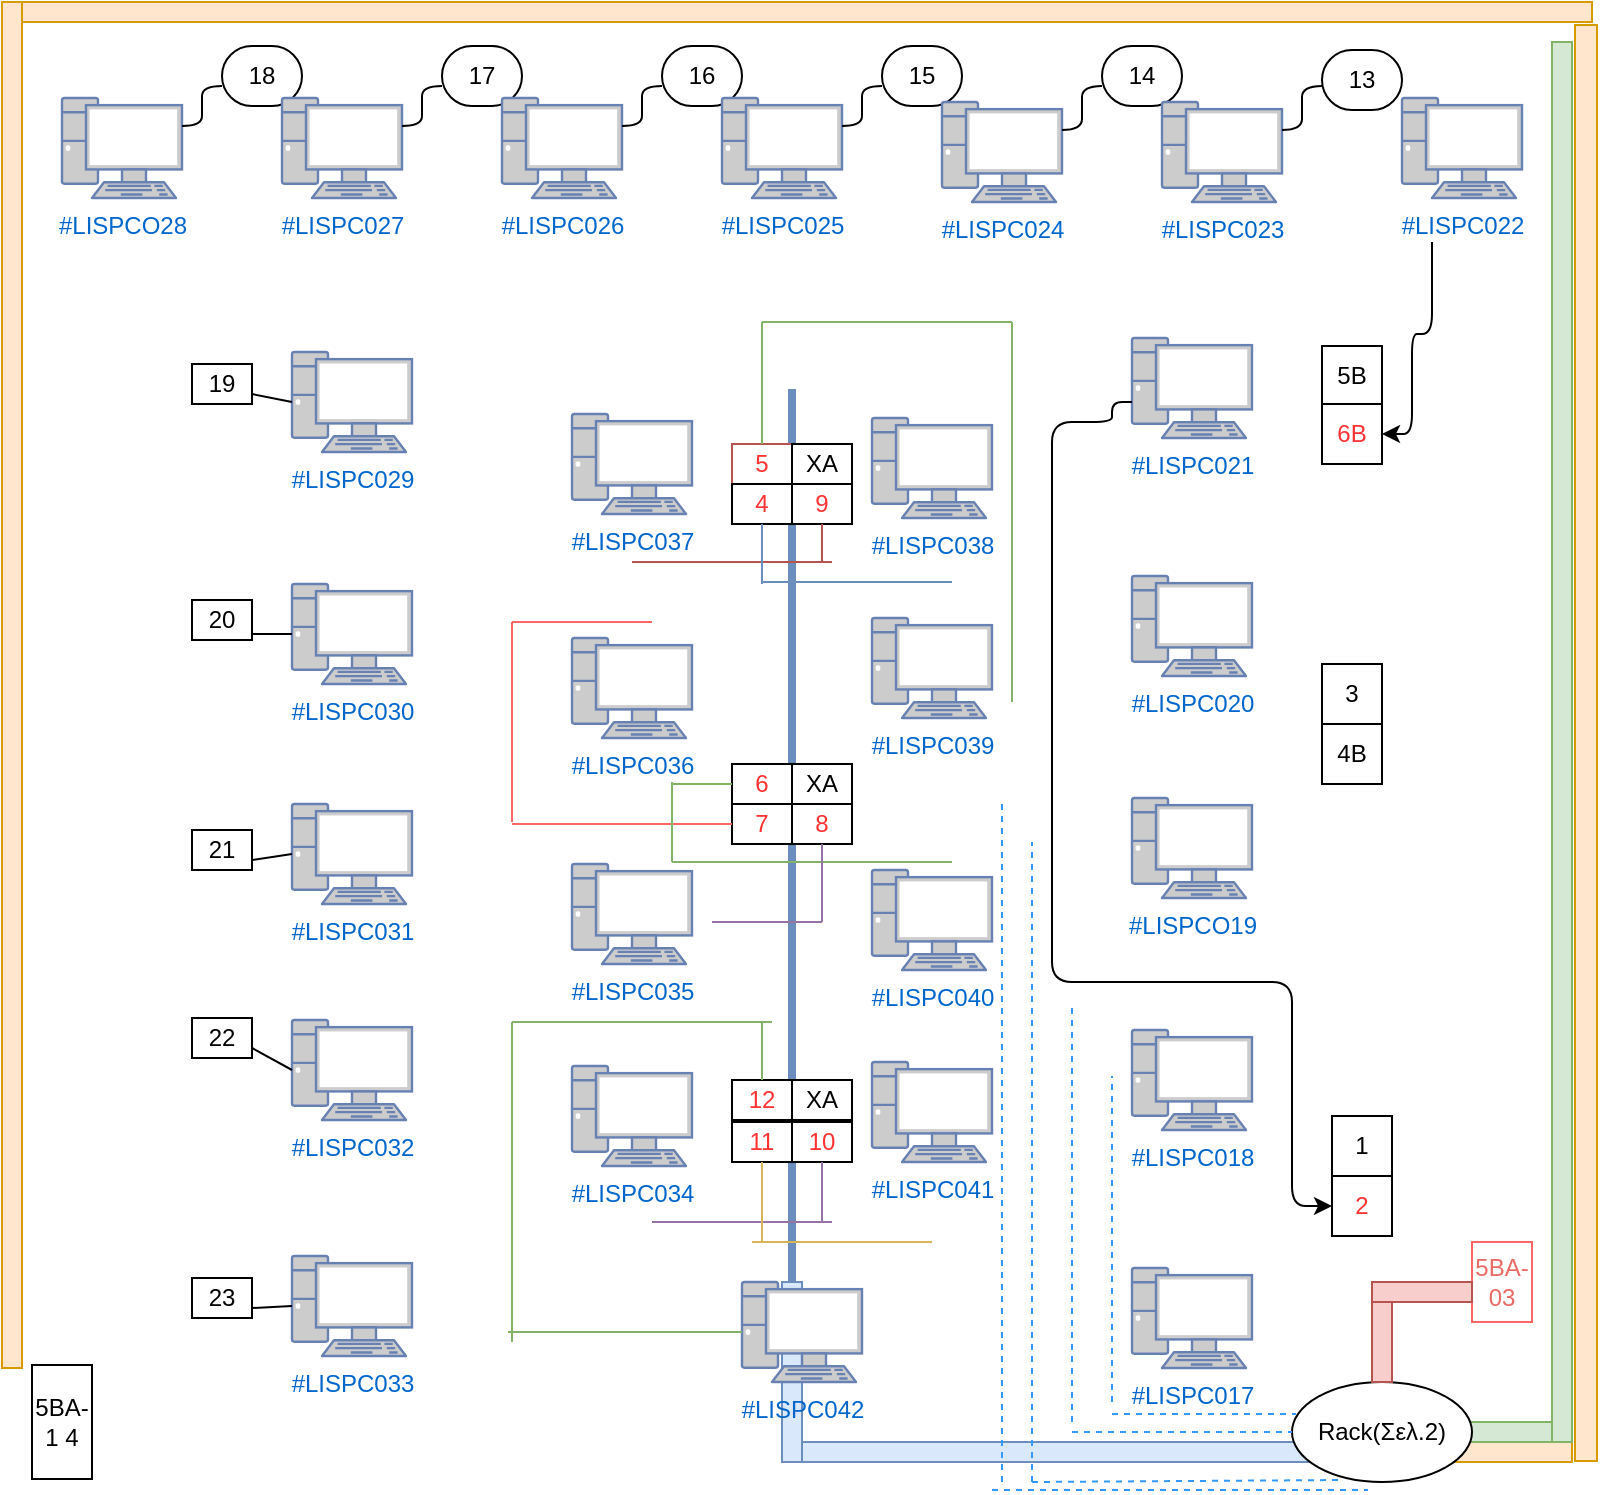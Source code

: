<mxfile version="10.6.2" type="github"><diagram id="oYgE9uc3hA_qskjWvtNg" name="Page-1"><mxGraphModel dx="840" dy="445" grid="1" gridSize="10" guides="1" tooltips="1" connect="1" arrows="1" fold="1" page="1" pageScale="1" pageWidth="827" pageHeight="1169" math="0" shadow="0"><root><mxCell id="0"/><mxCell id="1" parent="0"/><mxCell id="JOAMFikuyCFqzvxYXDqT-2" value="#LISPCO28" style="fontColor=#0066CC;verticalAlign=top;verticalLabelPosition=bottom;labelPosition=center;align=center;html=1;outlineConnect=0;fillColor=#CCCCCC;strokeColor=#6881B3;gradientColor=none;gradientDirection=north;strokeWidth=2;shape=mxgraph.networks.pc;" parent="1" vertex="1"><mxGeometry x="55" y="68" width="60" height="50" as="geometry"/></mxCell><mxCell id="JOAMFikuyCFqzvxYXDqT-13" value="18" style="whiteSpace=wrap;html=1;rounded=1;arcSize=50;align=center;verticalAlign=middle;container=1;recursiveResize=0;strokeWidth=1;autosize=1;spacing=4;treeFolding=1;" parent="1" vertex="1"><mxGeometry x="135" y="42" width="40" height="30" as="geometry"/></mxCell><mxCell id="JOAMFikuyCFqzvxYXDqT-14" value="" style="edgeStyle=entityRelationEdgeStyle;startArrow=none;endArrow=none;segment=10;curved=1;" parent="1" edge="1"><mxGeometry relative="1" as="geometry"><mxPoint x="115" y="82" as="sourcePoint"/><mxPoint x="135" y="62" as="targetPoint"/></mxGeometry></mxCell><mxCell id="JOAMFikuyCFqzvxYXDqT-15" value="#LISPC027" style="fontColor=#0066CC;verticalAlign=top;verticalLabelPosition=bottom;labelPosition=center;align=center;html=1;outlineConnect=0;fillColor=#CCCCCC;strokeColor=#6881B3;gradientColor=none;gradientDirection=north;strokeWidth=2;shape=mxgraph.networks.pc;" parent="1" vertex="1"><mxGeometry x="165" y="68" width="60" height="50" as="geometry"/></mxCell><mxCell id="JOAMFikuyCFqzvxYXDqT-16" value="17" style="whiteSpace=wrap;html=1;rounded=1;arcSize=50;align=center;verticalAlign=middle;container=1;recursiveResize=0;strokeWidth=1;autosize=1;spacing=4;treeFolding=1;" parent="1" vertex="1"><mxGeometry x="245" y="42" width="40" height="30" as="geometry"/></mxCell><mxCell id="JOAMFikuyCFqzvxYXDqT-17" value="" style="edgeStyle=entityRelationEdgeStyle;startArrow=none;endArrow=none;segment=10;curved=1;" parent="1" edge="1"><mxGeometry relative="1" as="geometry"><mxPoint x="225" y="82" as="sourcePoint"/><mxPoint x="245" y="62" as="targetPoint"/></mxGeometry></mxCell><mxCell id="JOAMFikuyCFqzvxYXDqT-18" value="#LISPC026" style="fontColor=#0066CC;verticalAlign=top;verticalLabelPosition=bottom;labelPosition=center;align=center;html=1;outlineConnect=0;fillColor=#CCCCCC;strokeColor=#6881B3;gradientColor=none;gradientDirection=north;strokeWidth=2;shape=mxgraph.networks.pc;" parent="1" vertex="1"><mxGeometry x="275" y="68" width="60" height="50" as="geometry"/></mxCell><mxCell id="JOAMFikuyCFqzvxYXDqT-19" value="16" style="whiteSpace=wrap;html=1;rounded=1;arcSize=50;align=center;verticalAlign=middle;container=1;recursiveResize=0;strokeWidth=1;autosize=1;spacing=4;treeFolding=1;" parent="1" vertex="1"><mxGeometry x="355" y="42" width="40" height="30" as="geometry"/></mxCell><mxCell id="JOAMFikuyCFqzvxYXDqT-20" value="" style="edgeStyle=entityRelationEdgeStyle;startArrow=none;endArrow=none;segment=10;curved=1;" parent="1" edge="1"><mxGeometry relative="1" as="geometry"><mxPoint x="335" y="82" as="sourcePoint"/><mxPoint x="355" y="62" as="targetPoint"/></mxGeometry></mxCell><mxCell id="JOAMFikuyCFqzvxYXDqT-24" value="#LISPC025" style="fontColor=#0066CC;verticalAlign=top;verticalLabelPosition=bottom;labelPosition=center;align=center;html=1;outlineConnect=0;fillColor=#CCCCCC;strokeColor=#6881B3;gradientColor=none;gradientDirection=north;strokeWidth=2;shape=mxgraph.networks.pc;" parent="1" vertex="1"><mxGeometry x="385" y="68" width="60" height="50" as="geometry"/></mxCell><mxCell id="JOAMFikuyCFqzvxYXDqT-25" value="15" style="whiteSpace=wrap;html=1;rounded=1;arcSize=50;align=center;verticalAlign=middle;container=1;recursiveResize=0;strokeWidth=1;autosize=1;spacing=4;treeFolding=1;" parent="1" vertex="1"><mxGeometry x="465" y="42" width="40" height="30" as="geometry"/></mxCell><mxCell id="JOAMFikuyCFqzvxYXDqT-26" value="" style="edgeStyle=entityRelationEdgeStyle;startArrow=none;endArrow=none;segment=10;curved=1;" parent="1" edge="1"><mxGeometry relative="1" as="geometry"><mxPoint x="445" y="82" as="sourcePoint"/><mxPoint x="465" y="62" as="targetPoint"/></mxGeometry></mxCell><mxCell id="JOAMFikuyCFqzvxYXDqT-30" value="#LISPC024" style="fontColor=#0066CC;verticalAlign=top;verticalLabelPosition=bottom;labelPosition=center;align=center;html=1;outlineConnect=0;fillColor=#CCCCCC;strokeColor=#6881B3;gradientColor=none;gradientDirection=north;strokeWidth=2;shape=mxgraph.networks.pc;" parent="1" vertex="1"><mxGeometry x="495" y="70" width="60" height="50" as="geometry"/></mxCell><mxCell id="JOAMFikuyCFqzvxYXDqT-31" value="14" style="whiteSpace=wrap;html=1;rounded=1;arcSize=50;align=center;verticalAlign=middle;container=1;recursiveResize=0;strokeWidth=1;autosize=1;spacing=4;treeFolding=1;" parent="1" vertex="1"><mxGeometry x="575" y="42" width="40" height="30" as="geometry"/></mxCell><mxCell id="JOAMFikuyCFqzvxYXDqT-32" value="" style="edgeStyle=entityRelationEdgeStyle;startArrow=none;endArrow=none;segment=10;curved=1;" parent="1" edge="1"><mxGeometry relative="1" as="geometry"><mxPoint x="555" y="84" as="sourcePoint"/><mxPoint x="575" y="62" as="targetPoint"/></mxGeometry></mxCell><mxCell id="JOAMFikuyCFqzvxYXDqT-33" value="#LISPC023" style="fontColor=#0066CC;verticalAlign=top;verticalLabelPosition=bottom;labelPosition=center;align=center;html=1;outlineConnect=0;fillColor=#CCCCCC;strokeColor=#6881B3;gradientColor=none;gradientDirection=north;strokeWidth=2;shape=mxgraph.networks.pc;" parent="1" vertex="1"><mxGeometry x="605" y="70" width="60" height="50" as="geometry"/></mxCell><mxCell id="JOAMFikuyCFqzvxYXDqT-34" value="13" style="whiteSpace=wrap;html=1;rounded=1;arcSize=50;align=center;verticalAlign=middle;container=1;recursiveResize=0;strokeWidth=1;autosize=1;spacing=4;treeFolding=1;" parent="1" vertex="1"><mxGeometry x="685" y="44" width="40" height="30" as="geometry"/></mxCell><mxCell id="JOAMFikuyCFqzvxYXDqT-35" value="" style="edgeStyle=entityRelationEdgeStyle;startArrow=none;endArrow=none;segment=10;curved=1;" parent="1" edge="1"><mxGeometry relative="1" as="geometry"><mxPoint x="665" y="84" as="sourcePoint"/><mxPoint x="685" y="62" as="targetPoint"/></mxGeometry></mxCell><mxCell id="JOAMFikuyCFqzvxYXDqT-39" value="#LISPC022" style="fontColor=#0066CC;verticalAlign=top;verticalLabelPosition=bottom;labelPosition=center;align=center;html=1;outlineConnect=0;fillColor=#CCCCCC;strokeColor=#6881B3;gradientColor=none;gradientDirection=north;strokeWidth=2;shape=mxgraph.networks.pc;" parent="1" vertex="1"><mxGeometry x="725" y="68" width="60" height="50" as="geometry"/></mxCell><mxCell id="JOAMFikuyCFqzvxYXDqT-47" value="#LISPC029" style="fontColor=#0066CC;verticalAlign=top;verticalLabelPosition=bottom;labelPosition=center;align=center;html=1;outlineConnect=0;fillColor=#CCCCCC;strokeColor=#6881B3;gradientColor=none;gradientDirection=north;strokeWidth=2;shape=mxgraph.networks.pc;" parent="1" vertex="1"><mxGeometry x="170" y="195" width="60" height="50" as="geometry"/></mxCell><mxCell id="JOAMFikuyCFqzvxYXDqT-50" value="#LISPC030" style="fontColor=#0066CC;verticalAlign=top;verticalLabelPosition=bottom;labelPosition=center;align=center;html=1;outlineConnect=0;fillColor=#CCCCCC;strokeColor=#6881B3;gradientColor=none;gradientDirection=north;strokeWidth=2;shape=mxgraph.networks.pc;" parent="1" vertex="1"><mxGeometry x="170" y="311" width="60" height="50" as="geometry"/></mxCell><mxCell id="JOAMFikuyCFqzvxYXDqT-53" value="#LISPC031" style="fontColor=#0066CC;verticalAlign=top;verticalLabelPosition=bottom;labelPosition=center;align=center;html=1;outlineConnect=0;fillColor=#CCCCCC;strokeColor=#6881B3;gradientColor=none;gradientDirection=north;strokeWidth=2;shape=mxgraph.networks.pc;" parent="1" vertex="1"><mxGeometry x="170" y="421" width="60" height="50" as="geometry"/></mxCell><mxCell id="JOAMFikuyCFqzvxYXDqT-56" value="#LISPC032" style="fontColor=#0066CC;verticalAlign=top;verticalLabelPosition=bottom;labelPosition=center;align=center;html=1;outlineConnect=0;fillColor=#CCCCCC;strokeColor=#6881B3;gradientColor=none;gradientDirection=north;strokeWidth=2;shape=mxgraph.networks.pc;" parent="1" vertex="1"><mxGeometry x="170" y="529" width="60" height="50" as="geometry"/></mxCell><mxCell id="JOAMFikuyCFqzvxYXDqT-59" value="#LISPC033" style="fontColor=#0066CC;verticalAlign=top;verticalLabelPosition=bottom;labelPosition=center;align=center;html=1;outlineConnect=0;fillColor=#CCCCCC;strokeColor=#6881B3;gradientColor=none;gradientDirection=north;strokeWidth=2;shape=mxgraph.networks.pc;" parent="1" vertex="1"><mxGeometry x="170" y="647" width="60" height="50" as="geometry"/></mxCell><mxCell id="JOAMFikuyCFqzvxYXDqT-64" value="#LISPC037" style="fontColor=#0066CC;verticalAlign=top;verticalLabelPosition=bottom;labelPosition=center;align=center;html=1;outlineConnect=0;fillColor=#CCCCCC;strokeColor=#6881B3;gradientColor=none;gradientDirection=north;strokeWidth=2;shape=mxgraph.networks.pc;" parent="1" vertex="1"><mxGeometry x="310" y="226" width="60" height="50" as="geometry"/></mxCell><mxCell id="JOAMFikuyCFqzvxYXDqT-67" value="#LISPC036" style="fontColor=#0066CC;verticalAlign=top;verticalLabelPosition=bottom;labelPosition=center;align=center;html=1;outlineConnect=0;fillColor=#CCCCCC;strokeColor=#6881B3;gradientColor=none;gradientDirection=north;strokeWidth=2;shape=mxgraph.networks.pc;" parent="1" vertex="1"><mxGeometry x="310" y="338" width="60" height="50" as="geometry"/></mxCell><mxCell id="JOAMFikuyCFqzvxYXDqT-70" value="#LISPC035" style="fontColor=#0066CC;verticalAlign=top;verticalLabelPosition=bottom;labelPosition=center;align=center;html=1;outlineConnect=0;fillColor=#CCCCCC;strokeColor=#6881B3;gradientColor=none;gradientDirection=north;strokeWidth=2;shape=mxgraph.networks.pc;" parent="1" vertex="1"><mxGeometry x="310" y="451" width="60" height="50" as="geometry"/></mxCell><mxCell id="JOAMFikuyCFqzvxYXDqT-73" value="#LISPC034" style="fontColor=#0066CC;verticalAlign=top;verticalLabelPosition=bottom;labelPosition=center;align=center;html=1;outlineConnect=0;fillColor=#CCCCCC;strokeColor=#6881B3;gradientColor=none;gradientDirection=north;strokeWidth=2;shape=mxgraph.networks.pc;" parent="1" vertex="1"><mxGeometry x="310" y="552" width="60" height="50" as="geometry"/></mxCell><mxCell id="JOAMFikuyCFqzvxYXDqT-76" value="" style="line;strokeWidth=4;direction=south;html=1;perimeter=backbonePerimeter;points=[];outlineConnect=0;fillColor=#dae8fc;strokeColor=#6c8ebf;" parent="1" vertex="1"><mxGeometry x="410" y="213.5" width="20" height="187" as="geometry"/></mxCell><mxCell id="JOAMFikuyCFqzvxYXDqT-78" value="" style="line;strokeWidth=4;direction=south;html=1;perimeter=backbonePerimeter;points=[];outlineConnect=0;fillColor=#dae8fc;strokeColor=#6c8ebf;" parent="1" vertex="1"><mxGeometry x="415" y="398" width="10" height="262" as="geometry"/></mxCell><mxCell id="JOAMFikuyCFqzvxYXDqT-79" value="#LISPC038" style="fontColor=#0066CC;verticalAlign=top;verticalLabelPosition=bottom;labelPosition=center;align=center;html=1;outlineConnect=0;fillColor=#CCCCCC;strokeColor=#6881B3;gradientColor=none;gradientDirection=north;strokeWidth=2;shape=mxgraph.networks.pc;" parent="1" vertex="1"><mxGeometry x="460" y="228" width="60" height="50" as="geometry"/></mxCell><mxCell id="JOAMFikuyCFqzvxYXDqT-82" value="#LISPC039" style="fontColor=#0066CC;verticalAlign=top;verticalLabelPosition=bottom;labelPosition=center;align=center;html=1;outlineConnect=0;fillColor=#CCCCCC;strokeColor=#6881B3;gradientColor=none;gradientDirection=north;strokeWidth=2;shape=mxgraph.networks.pc;" parent="1" vertex="1"><mxGeometry x="460" y="328" width="60" height="50" as="geometry"/></mxCell><mxCell id="JOAMFikuyCFqzvxYXDqT-85" value="#LISPC040" style="fontColor=#0066CC;verticalAlign=top;verticalLabelPosition=bottom;labelPosition=center;align=center;html=1;outlineConnect=0;fillColor=#CCCCCC;strokeColor=#6881B3;gradientColor=none;gradientDirection=north;strokeWidth=2;shape=mxgraph.networks.pc;" parent="1" vertex="1"><mxGeometry x="460" y="454" width="60" height="50" as="geometry"/></mxCell><mxCell id="JOAMFikuyCFqzvxYXDqT-88" value="#LISPC041" style="fontColor=#0066CC;verticalAlign=top;verticalLabelPosition=bottom;labelPosition=center;align=center;html=1;outlineConnect=0;fillColor=#CCCCCC;strokeColor=#6881B3;gradientColor=none;gradientDirection=north;strokeWidth=2;shape=mxgraph.networks.pc;" parent="1" vertex="1"><mxGeometry x="460" y="550" width="60" height="50" as="geometry"/></mxCell><mxCell id="JOAMFikuyCFqzvxYXDqT-94" value="#LISPC021" style="fontColor=#0066CC;verticalAlign=top;verticalLabelPosition=bottom;labelPosition=center;align=center;html=1;outlineConnect=0;fillColor=#CCCCCC;strokeColor=#6881B3;gradientColor=none;gradientDirection=north;strokeWidth=2;shape=mxgraph.networks.pc;" parent="1" vertex="1"><mxGeometry x="590" y="188" width="60" height="50" as="geometry"/></mxCell><mxCell id="JOAMFikuyCFqzvxYXDqT-97" value="#LISPC020" style="fontColor=#0066CC;verticalAlign=top;verticalLabelPosition=bottom;labelPosition=center;align=center;html=1;outlineConnect=0;fillColor=#CCCCCC;strokeColor=#6881B3;gradientColor=none;gradientDirection=north;strokeWidth=2;shape=mxgraph.networks.pc;" parent="1" vertex="1"><mxGeometry x="590" y="307" width="60" height="50" as="geometry"/></mxCell><mxCell id="JOAMFikuyCFqzvxYXDqT-100" value="#LISPCO19" style="fontColor=#0066CC;verticalAlign=top;verticalLabelPosition=bottom;labelPosition=center;align=center;html=1;outlineConnect=0;fillColor=#CCCCCC;strokeColor=#6881B3;gradientColor=none;gradientDirection=north;strokeWidth=2;shape=mxgraph.networks.pc;" parent="1" vertex="1"><mxGeometry x="590" y="418" width="60" height="50" as="geometry"/></mxCell><mxCell id="JOAMFikuyCFqzvxYXDqT-103" value="#LISPC018" style="fontColor=#0066CC;verticalAlign=top;verticalLabelPosition=bottom;labelPosition=center;align=center;html=1;outlineConnect=0;fillColor=#CCCCCC;strokeColor=#6881B3;gradientColor=none;gradientDirection=north;strokeWidth=2;shape=mxgraph.networks.pc;" parent="1" vertex="1"><mxGeometry x="590" y="534" width="60" height="50" as="geometry"/></mxCell><mxCell id="JOAMFikuyCFqzvxYXDqT-106" value="#LISPC017" style="fontColor=#0066CC;verticalAlign=top;verticalLabelPosition=bottom;labelPosition=center;align=center;html=1;outlineConnect=0;fillColor=#CCCCCC;strokeColor=#6881B3;gradientColor=none;gradientDirection=north;strokeWidth=2;shape=mxgraph.networks.pc;" parent="1" vertex="1"><mxGeometry x="590" y="653" width="60" height="50" as="geometry"/></mxCell><mxCell id="JOAMFikuyCFqzvxYXDqT-113" value="5B" style="rounded=0;whiteSpace=wrap;html=1;" parent="1" vertex="1"><mxGeometry x="685" y="192" width="30" height="30" as="geometry"/></mxCell><mxCell id="JOAMFikuyCFqzvxYXDqT-114" value="6B" style="rounded=0;whiteSpace=wrap;html=1;direction=south;fontColor=#FF3333;" parent="1" vertex="1"><mxGeometry x="685" y="221" width="30" height="30" as="geometry"/></mxCell><mxCell id="JOAMFikuyCFqzvxYXDqT-115" value="3" style="rounded=0;whiteSpace=wrap;html=1;" parent="1" vertex="1"><mxGeometry x="685" y="351" width="30" height="30" as="geometry"/></mxCell><mxCell id="JOAMFikuyCFqzvxYXDqT-116" value="4B" style="rounded=0;whiteSpace=wrap;html=1;" parent="1" vertex="1"><mxGeometry x="685" y="381" width="30" height="30" as="geometry"/></mxCell><mxCell id="JOAMFikuyCFqzvxYXDqT-117" value="1" style="rounded=0;whiteSpace=wrap;html=1;" parent="1" vertex="1"><mxGeometry x="690" y="577" width="30" height="30" as="geometry"/></mxCell><mxCell id="JOAMFikuyCFqzvxYXDqT-118" value="2" style="rounded=0;whiteSpace=wrap;html=1;fontColor=#FF3333;" parent="1" vertex="1"><mxGeometry x="690" y="607" width="30" height="30" as="geometry"/></mxCell><mxCell id="JOAMFikuyCFqzvxYXDqT-122" value="" style="edgeStyle=segmentEdgeStyle;endArrow=classic;html=1;" parent="1" edge="1"><mxGeometry width="50" height="50" relative="1" as="geometry"><mxPoint x="740" y="140" as="sourcePoint"/><mxPoint x="715" y="236" as="targetPoint"/><Array as="points"><mxPoint x="740" y="150"/><mxPoint x="740" y="186"/><mxPoint x="730" y="186"/><mxPoint x="730" y="236"/></Array></mxGeometry></mxCell><mxCell id="JOAMFikuyCFqzvxYXDqT-123" value="" style="edgeStyle=segmentEdgeStyle;endArrow=classic;html=1;exitX=0;exitY=0.64;exitDx=0;exitDy=0;exitPerimeter=0;entryX=0;entryY=0.5;entryDx=0;entryDy=0;" parent="1" source="JOAMFikuyCFqzvxYXDqT-94" target="JOAMFikuyCFqzvxYXDqT-118" edge="1"><mxGeometry width="50" height="50" relative="1" as="geometry"><mxPoint x="540" y="230" as="sourcePoint"/><mxPoint x="670" y="620" as="targetPoint"/><Array as="points"><mxPoint x="580" y="220"/><mxPoint x="580" y="230"/><mxPoint x="550" y="230"/><mxPoint x="550" y="510"/><mxPoint x="670" y="510"/><mxPoint x="670" y="622"/></Array></mxGeometry></mxCell><mxCell id="IPXIfFGeDpDRwgOInrca-3" value="19" style="rounded=0;whiteSpace=wrap;html=1;" parent="1" vertex="1"><mxGeometry x="120" y="201" width="30" height="20" as="geometry"/></mxCell><mxCell id="IPXIfFGeDpDRwgOInrca-5" value="20" style="rounded=0;whiteSpace=wrap;html=1;" parent="1" vertex="1"><mxGeometry x="120" y="319" width="30" height="20" as="geometry"/></mxCell><mxCell id="IPXIfFGeDpDRwgOInrca-6" value="21" style="rounded=0;whiteSpace=wrap;html=1;" parent="1" vertex="1"><mxGeometry x="120" y="434" width="30" height="20" as="geometry"/></mxCell><mxCell id="IPXIfFGeDpDRwgOInrca-7" value="22" style="rounded=0;whiteSpace=wrap;html=1;" parent="1" vertex="1"><mxGeometry x="120" y="528" width="30" height="20" as="geometry"/></mxCell><mxCell id="IPXIfFGeDpDRwgOInrca-15" style="edgeStyle=orthogonalEdgeStyle;rounded=0;orthogonalLoop=1;jettySize=auto;html=1;exitX=0.25;exitY=1;exitDx=0;exitDy=0;" parent="1" edge="1"><mxGeometry relative="1" as="geometry"><mxPoint x="298" y="200" as="sourcePoint"/></mxGeometry></mxCell><mxCell id="IPXIfFGeDpDRwgOInrca-33" value="23" style="rounded=0;whiteSpace=wrap;html=1;" parent="1" vertex="1"><mxGeometry x="120" y="658" width="30" height="20" as="geometry"/></mxCell><mxCell id="IPXIfFGeDpDRwgOInrca-34" value="" style="rounded=0;whiteSpace=wrap;html=1;fillColor=#ffe6cc;strokeColor=#d79b00;" parent="1" vertex="1"><mxGeometry x="25" y="20" width="10" height="683" as="geometry"/></mxCell><mxCell id="IPXIfFGeDpDRwgOInrca-35" value="" style="rounded=0;whiteSpace=wrap;html=1;fillColor=#ffe6cc;strokeColor=#d79b00;" parent="1" vertex="1"><mxGeometry x="35" y="20" width="785" height="10" as="geometry"/></mxCell><mxCell id="IPXIfFGeDpDRwgOInrca-36" value="" style="rounded=0;whiteSpace=wrap;html=1;rotation=90;fillColor=#ffe6cc;strokeColor=#d79b00;" parent="1" vertex="1"><mxGeometry x="458" y="385" width="718" height="11" as="geometry"/></mxCell><mxCell id="IPXIfFGeDpDRwgOInrca-37" value="" style="rounded=0;whiteSpace=wrap;html=1;fillColor=#ffe6cc;strokeColor=#d79b00;" parent="1" vertex="1"><mxGeometry x="750" y="740" width="60" height="10" as="geometry"/></mxCell><mxCell id="IPXIfFGeDpDRwgOInrca-39" value="" style="rounded=0;whiteSpace=wrap;html=1;direction=south;fillColor=#d5e8d4;strokeColor=#82b366;" parent="1" vertex="1"><mxGeometry x="800" y="40" width="10" height="700" as="geometry"/></mxCell><mxCell id="IPXIfFGeDpDRwgOInrca-40" value="" style="rounded=0;whiteSpace=wrap;html=1;fillColor=#d5e8d4;strokeColor=#82b366;" parent="1" vertex="1"><mxGeometry x="750" y="730" width="50" height="10" as="geometry"/></mxCell><mxCell id="IPXIfFGeDpDRwgOInrca-43" value="" style="rounded=0;whiteSpace=wrap;html=1;direction=south;fillColor=#dae8fc;strokeColor=#6c8ebf;" parent="1" vertex="1"><mxGeometry x="415" y="660" width="10" height="90" as="geometry"/></mxCell><mxCell id="IPXIfFGeDpDRwgOInrca-44" value="" style="rounded=0;whiteSpace=wrap;html=1;fillColor=#dae8fc;strokeColor=#6c8ebf;" parent="1" vertex="1"><mxGeometry x="425" y="740" width="255" height="10" as="geometry"/></mxCell><mxCell id="JOAMFikuyCFqzvxYXDqT-91" value="#LISPC042" style="fontColor=#0066CC;verticalAlign=top;verticalLabelPosition=bottom;labelPosition=center;align=center;html=1;outlineConnect=0;fillColor=#CCCCCC;strokeColor=#6881B3;gradientColor=none;gradientDirection=north;strokeWidth=2;shape=mxgraph.networks.pc;" parent="1" vertex="1"><mxGeometry x="395" y="660" width="60" height="50" as="geometry"/></mxCell><mxCell id="IPXIfFGeDpDRwgOInrca-45" value="Rack(Σελ.2)" style="ellipse;whiteSpace=wrap;html=1;" parent="1" vertex="1"><mxGeometry x="670" y="710" width="90" height="50" as="geometry"/></mxCell><mxCell id="IPXIfFGeDpDRwgOInrca-46" value="&lt;font color=&quot;#ea6b66&quot;&gt;5BA-03&lt;/font&gt;" style="rounded=0;whiteSpace=wrap;html=1;direction=south;strokeColor=#FF6666;" parent="1" vertex="1"><mxGeometry x="760" y="640" width="30" height="40" as="geometry"/></mxCell><mxCell id="IPXIfFGeDpDRwgOInrca-47" value="" style="rounded=0;whiteSpace=wrap;html=1;strokeColor=#b85450;direction=south;fillColor=#f8cecc;" parent="1" vertex="1"><mxGeometry x="710" y="670" width="10" height="40" as="geometry"/></mxCell><mxCell id="IPXIfFGeDpDRwgOInrca-48" value="" style="rounded=0;whiteSpace=wrap;html=1;strokeColor=#b85450;fillColor=#f8cecc;" parent="1" vertex="1"><mxGeometry x="710" y="660" width="50" height="10" as="geometry"/></mxCell><mxCell id="IPXIfFGeDpDRwgOInrca-50" value="5" style="rounded=0;whiteSpace=wrap;html=1;strokeColor=#b85450;fillColor=#FFFFFF;fontColor=#FF3333;" parent="1" vertex="1"><mxGeometry x="390" y="241" width="30" height="20" as="geometry"/></mxCell><mxCell id="IPXIfFGeDpDRwgOInrca-51" value="4" style="rounded=0;whiteSpace=wrap;html=1;strokeColor=#000000;fontColor=#FF3333;" parent="1" vertex="1"><mxGeometry x="390" y="261" width="30" height="20" as="geometry"/></mxCell><mxCell id="IPXIfFGeDpDRwgOInrca-52" value="ΧΑ" style="rounded=0;whiteSpace=wrap;html=1;strokeColor=#000000;" parent="1" vertex="1"><mxGeometry x="420" y="241" width="30" height="20" as="geometry"/></mxCell><mxCell id="IPXIfFGeDpDRwgOInrca-53" value="9" style="rounded=0;whiteSpace=wrap;html=1;strokeColor=#000000;fontColor=#FF3333;" parent="1" vertex="1"><mxGeometry x="420" y="261" width="30" height="20" as="geometry"/></mxCell><mxCell id="IPXIfFGeDpDRwgOInrca-60" value="6" style="rounded=0;whiteSpace=wrap;html=1;strokeColor=#000000;fontColor=#FF3333;" parent="1" vertex="1"><mxGeometry x="390" y="401" width="30" height="20" as="geometry"/></mxCell><mxCell id="IPXIfFGeDpDRwgOInrca-61" value="8" style="rounded=0;whiteSpace=wrap;html=1;strokeColor=#000000;fontColor=#FF3333;" parent="1" vertex="1"><mxGeometry x="420" y="420" width="30" height="21" as="geometry"/></mxCell><mxCell id="IPXIfFGeDpDRwgOInrca-62" value="ΧΑ" style="rounded=0;whiteSpace=wrap;html=1;strokeColor=#000000;" parent="1" vertex="1"><mxGeometry x="420" y="401" width="30" height="20" as="geometry"/></mxCell><mxCell id="IPXIfFGeDpDRwgOInrca-63" value="7" style="rounded=0;whiteSpace=wrap;html=1;strokeColor=#000000;fontColor=#FF3333;" parent="1" vertex="1"><mxGeometry x="390" y="421" width="30" height="20" as="geometry"/></mxCell><mxCell id="IPXIfFGeDpDRwgOInrca-67" value="11" style="rounded=0;whiteSpace=wrap;html=1;strokeColor=#000000;fontColor=#FF3333;" parent="1" vertex="1"><mxGeometry x="390" y="580" width="30" height="20" as="geometry"/></mxCell><mxCell id="IPXIfFGeDpDRwgOInrca-68" value="12" style="rounded=0;whiteSpace=wrap;html=1;strokeColor=#000000;fontColor=#FF3333;" parent="1" vertex="1"><mxGeometry x="390" y="559" width="30" height="20" as="geometry"/></mxCell><mxCell id="IPXIfFGeDpDRwgOInrca-69" value="ΧΑ" style="rounded=0;whiteSpace=wrap;html=1;strokeColor=#000000;" parent="1" vertex="1"><mxGeometry x="420" y="559" width="30" height="20" as="geometry"/></mxCell><mxCell id="IPXIfFGeDpDRwgOInrca-70" value="10" style="rounded=0;whiteSpace=wrap;html=1;strokeColor=#000000;fontColor=#FF3333;" parent="1" vertex="1"><mxGeometry x="420" y="580" width="30" height="20" as="geometry"/></mxCell><mxCell id="IPXIfFGeDpDRwgOInrca-74" value="" style="endArrow=none;html=1;exitX=0;exitY=0.5;exitDx=0;exitDy=0;exitPerimeter=0;entryX=1;entryY=0.75;entryDx=0;entryDy=0;" parent="1" source="JOAMFikuyCFqzvxYXDqT-47" target="IPXIfFGeDpDRwgOInrca-3" edge="1"><mxGeometry width="50" height="50" relative="1" as="geometry"><mxPoint x="160" y="220" as="sourcePoint"/><mxPoint x="190" y="186" as="targetPoint"/></mxGeometry></mxCell><mxCell id="IPXIfFGeDpDRwgOInrca-76" value="" style="endArrow=none;html=1;exitX=0;exitY=0.5;exitDx=0;exitDy=0;exitPerimeter=0;entryX=1;entryY=0.75;entryDx=0;entryDy=0;" parent="1" source="JOAMFikuyCFqzvxYXDqT-56" target="IPXIfFGeDpDRwgOInrca-7" edge="1"><mxGeometry width="50" height="50" relative="1" as="geometry"><mxPoint x="185" y="519" as="sourcePoint"/><mxPoint x="125" y="559" as="targetPoint"/></mxGeometry></mxCell><mxCell id="IPXIfFGeDpDRwgOInrca-77" value="" style="endArrow=none;html=1;entryX=0;entryY=0.5;entryDx=0;entryDy=0;entryPerimeter=0;exitX=1;exitY=0.75;exitDx=0;exitDy=0;" parent="1" source="IPXIfFGeDpDRwgOInrca-33" target="JOAMFikuyCFqzvxYXDqT-59" edge="1"><mxGeometry width="50" height="50" relative="1" as="geometry"><mxPoint x="115" y="717" as="sourcePoint"/><mxPoint x="195" y="637" as="targetPoint"/></mxGeometry></mxCell><mxCell id="IPXIfFGeDpDRwgOInrca-78" value="" style="endArrow=none;html=1;entryX=0;entryY=0.5;entryDx=0;entryDy=0;entryPerimeter=0;exitX=1;exitY=0.75;exitDx=0;exitDy=0;" parent="1" source="IPXIfFGeDpDRwgOInrca-6" target="JOAMFikuyCFqzvxYXDqT-53" edge="1"><mxGeometry width="50" height="50" relative="1" as="geometry"><mxPoint x="105" y="510" as="sourcePoint"/><mxPoint x="195" y="390" as="targetPoint"/></mxGeometry></mxCell><mxCell id="IPXIfFGeDpDRwgOInrca-79" value="" style="endArrow=none;html=1;entryX=0;entryY=0.5;entryDx=0;entryDy=0;entryPerimeter=0;exitX=1;exitY=0.85;exitDx=0;exitDy=0;exitPerimeter=0;" parent="1" source="IPXIfFGeDpDRwgOInrca-5" target="JOAMFikuyCFqzvxYXDqT-50" edge="1"><mxGeometry width="50" height="50" relative="1" as="geometry"><mxPoint x="142.5" y="344" as="sourcePoint"/><mxPoint x="202.5" y="294" as="targetPoint"/></mxGeometry></mxCell><mxCell id="IPXIfFGeDpDRwgOInrca-80" value="" style="endArrow=none;html=1;exitX=0.5;exitY=0;exitDx=0;exitDy=0;fillColor=#d5e8d4;strokeColor=#82b366;" parent="1" source="IPXIfFGeDpDRwgOInrca-50" edge="1"><mxGeometry width="50" height="50" relative="1" as="geometry"><mxPoint x="395" y="201" as="sourcePoint"/><mxPoint x="405" y="180" as="targetPoint"/></mxGeometry></mxCell><mxCell id="IPXIfFGeDpDRwgOInrca-81" value="" style="endArrow=none;html=1;fillColor=#d5e8d4;strokeColor=#82b366;" parent="1" edge="1"><mxGeometry width="50" height="50" relative="1" as="geometry"><mxPoint x="405" y="180" as="sourcePoint"/><mxPoint x="530" y="180" as="targetPoint"/></mxGeometry></mxCell><mxCell id="IPXIfFGeDpDRwgOInrca-82" value="" style="endArrow=none;html=1;fillColor=#d5e8d4;strokeColor=#82b366;" parent="1" edge="1"><mxGeometry width="50" height="50" relative="1" as="geometry"><mxPoint x="530" y="370" as="sourcePoint"/><mxPoint x="530" y="180" as="targetPoint"/></mxGeometry></mxCell><mxCell id="shiHcwM6Phsr6t69hwsy-1" value="" style="endArrow=none;html=1;entryX=0.5;entryY=1;entryDx=0;entryDy=0;fillColor=#f8cecc;strokeColor=#b85450;" parent="1" target="IPXIfFGeDpDRwgOInrca-53" edge="1"><mxGeometry width="50" height="50" relative="1" as="geometry"><mxPoint x="435" y="300" as="sourcePoint"/><mxPoint x="445" y="281" as="targetPoint"/></mxGeometry></mxCell><mxCell id="shiHcwM6Phsr6t69hwsy-3" value="" style="endArrow=none;html=1;fillColor=#f8cecc;strokeColor=#b85450;" parent="1" edge="1"><mxGeometry width="50" height="50" relative="1" as="geometry"><mxPoint x="340" y="300" as="sourcePoint"/><mxPoint x="440" y="300" as="targetPoint"/></mxGeometry></mxCell><mxCell id="shiHcwM6Phsr6t69hwsy-4" value="" style="endArrow=none;html=1;entryX=0.5;entryY=1;entryDx=0;entryDy=0;fillColor=#dae8fc;strokeColor=#6c8ebf;" parent="1" target="IPXIfFGeDpDRwgOInrca-51" edge="1"><mxGeometry width="50" height="50" relative="1" as="geometry"><mxPoint x="405" y="311" as="sourcePoint"/><mxPoint x="433" y="271" as="targetPoint"/></mxGeometry></mxCell><mxCell id="shiHcwM6Phsr6t69hwsy-5" value="" style="endArrow=none;html=1;fillColor=#dae8fc;strokeColor=#6c8ebf;" parent="1" edge="1"><mxGeometry width="50" height="50" relative="1" as="geometry"><mxPoint x="500" y="310" as="sourcePoint"/><mxPoint x="405" y="310" as="targetPoint"/></mxGeometry></mxCell><mxCell id="shiHcwM6Phsr6t69hwsy-6" value="" style="endArrow=none;html=1;fillColor=#ffe6cc;strokeColor=#FF6666;" parent="1" edge="1"><mxGeometry width="50" height="50" relative="1" as="geometry"><mxPoint x="280" y="430" as="sourcePoint"/><mxPoint x="280" y="330" as="targetPoint"/></mxGeometry></mxCell><mxCell id="shiHcwM6Phsr6t69hwsy-7" value="" style="endArrow=none;html=1;entryX=0;entryY=0.5;entryDx=0;entryDy=0;fillColor=#f8cecc;strokeColor=#FF6666;" parent="1" target="IPXIfFGeDpDRwgOInrca-63" edge="1"><mxGeometry width="50" height="50" relative="1" as="geometry"><mxPoint x="280" y="431" as="sourcePoint"/><mxPoint x="310" y="320" as="targetPoint"/></mxGeometry></mxCell><mxCell id="shiHcwM6Phsr6t69hwsy-8" value="" style="endArrow=none;html=1;fillColor=#f8cecc;strokeColor=#FF6666;" parent="1" edge="1"><mxGeometry width="50" height="50" relative="1" as="geometry"><mxPoint x="280" y="330" as="sourcePoint"/><mxPoint x="350" y="330" as="targetPoint"/></mxGeometry></mxCell><mxCell id="shiHcwM6Phsr6t69hwsy-9" value="" style="endArrow=none;html=1;strokeColor=#82b366;fontColor=#FF3333;fillColor=#d5e8d4;" parent="1" edge="1"><mxGeometry width="50" height="50" relative="1" as="geometry"><mxPoint x="360" y="450" as="sourcePoint"/><mxPoint x="500" y="450" as="targetPoint"/></mxGeometry></mxCell><mxCell id="shiHcwM6Phsr6t69hwsy-10" value="" style="endArrow=none;html=1;strokeColor=#82b366;fontColor=#FF3333;fillColor=#d5e8d4;" parent="1" edge="1"><mxGeometry width="50" height="50" relative="1" as="geometry"><mxPoint x="360" y="450" as="sourcePoint"/><mxPoint x="360" y="410" as="targetPoint"/></mxGeometry></mxCell><mxCell id="shiHcwM6Phsr6t69hwsy-11" value="" style="endArrow=none;html=1;strokeColor=#82b366;fontColor=#FF3333;entryX=0;entryY=0.5;entryDx=0;entryDy=0;fillColor=#d5e8d4;" parent="1" target="IPXIfFGeDpDRwgOInrca-60" edge="1"><mxGeometry width="50" height="50" relative="1" as="geometry"><mxPoint x="360" y="411" as="sourcePoint"/><mxPoint x="385" y="410" as="targetPoint"/></mxGeometry></mxCell><mxCell id="shiHcwM6Phsr6t69hwsy-13" value="" style="endArrow=none;html=1;strokeColor=#9673a6;fontColor=#FF3333;exitX=0.5;exitY=1;exitDx=0;exitDy=0;fillColor=#e1d5e7;" parent="1" source="IPXIfFGeDpDRwgOInrca-61" edge="1"><mxGeometry width="50" height="50" relative="1" as="geometry"><mxPoint x="455" y="443" as="sourcePoint"/><mxPoint x="435" y="480" as="targetPoint"/></mxGeometry></mxCell><mxCell id="shiHcwM6Phsr6t69hwsy-14" value="" style="endArrow=none;html=1;strokeColor=#9673a6;fontColor=#FF3333;fillColor=#e1d5e7;" parent="1" edge="1"><mxGeometry width="50" height="50" relative="1" as="geometry"><mxPoint x="380" y="480" as="sourcePoint"/><mxPoint x="435" y="480" as="targetPoint"/></mxGeometry></mxCell><mxCell id="shiHcwM6Phsr6t69hwsy-15" value="" style="endArrow=none;html=1;strokeColor=#9673a6;fontColor=#FF3333;entryX=0.5;entryY=1;entryDx=0;entryDy=0;fillColor=#e1d5e7;" parent="1" target="IPXIfFGeDpDRwgOInrca-70" edge="1"><mxGeometry width="50" height="50" relative="1" as="geometry"><mxPoint x="435" y="630" as="sourcePoint"/><mxPoint x="452.5" y="594.5" as="targetPoint"/></mxGeometry></mxCell><mxCell id="shiHcwM6Phsr6t69hwsy-16" value="" style="endArrow=none;html=1;strokeColor=#9673a6;fontColor=#FF3333;fillColor=#e1d5e7;" parent="1" edge="1"><mxGeometry width="50" height="50" relative="1" as="geometry"><mxPoint x="350" y="630" as="sourcePoint"/><mxPoint x="440" y="630" as="targetPoint"/></mxGeometry></mxCell><mxCell id="shiHcwM6Phsr6t69hwsy-17" value="" style="endArrow=none;html=1;strokeColor=#82b366;fontColor=#FF3333;fillColor=#d5e8d4;" parent="1" edge="1"><mxGeometry width="50" height="50" relative="1" as="geometry"><mxPoint x="280" y="690" as="sourcePoint"/><mxPoint x="280" y="530" as="targetPoint"/></mxGeometry></mxCell><mxCell id="shiHcwM6Phsr6t69hwsy-18" value="" style="endArrow=none;html=1;strokeColor=#82b366;fontColor=#FF3333;entryX=0;entryY=0.5;entryDx=0;entryDy=0;entryPerimeter=0;fillColor=#d5e8d4;" parent="1" target="JOAMFikuyCFqzvxYXDqT-91" edge="1"><mxGeometry width="50" height="50" relative="1" as="geometry"><mxPoint x="278" y="685" as="sourcePoint"/><mxPoint x="347.5" y="660" as="targetPoint"/></mxGeometry></mxCell><mxCell id="shiHcwM6Phsr6t69hwsy-19" value="" style="endArrow=none;html=1;strokeColor=#82b366;fontColor=#FF3333;fillColor=#d5e8d4;" parent="1" edge="1"><mxGeometry width="50" height="50" relative="1" as="geometry"><mxPoint x="280" y="530" as="sourcePoint"/><mxPoint x="410" y="530" as="targetPoint"/></mxGeometry></mxCell><mxCell id="shiHcwM6Phsr6t69hwsy-20" value="" style="endArrow=none;html=1;strokeColor=#82b366;fontColor=#FF3333;exitX=0.5;exitY=0;exitDx=0;exitDy=0;fillColor=#d5e8d4;" parent="1" source="IPXIfFGeDpDRwgOInrca-68" edge="1"><mxGeometry width="50" height="50" relative="1" as="geometry"><mxPoint x="373" y="554" as="sourcePoint"/><mxPoint x="405" y="530" as="targetPoint"/></mxGeometry></mxCell><mxCell id="shiHcwM6Phsr6t69hwsy-21" value="" style="endArrow=none;html=1;strokeColor=#d6b656;fontColor=#FF3333;fillColor=#fff2cc;" parent="1" edge="1"><mxGeometry width="50" height="50" relative="1" as="geometry"><mxPoint x="400" y="640" as="sourcePoint"/><mxPoint x="490" y="640" as="targetPoint"/></mxGeometry></mxCell><mxCell id="shiHcwM6Phsr6t69hwsy-22" value="" style="endArrow=none;html=1;strokeColor=#d6b656;fontColor=#FF3333;entryX=0.5;entryY=1;entryDx=0;entryDy=0;fillColor=#fff2cc;" parent="1" target="IPXIfFGeDpDRwgOInrca-67" edge="1"><mxGeometry width="50" height="50" relative="1" as="geometry"><mxPoint x="405" y="640" as="sourcePoint"/><mxPoint x="413" y="590" as="targetPoint"/></mxGeometry></mxCell><mxCell id="shiHcwM6Phsr6t69hwsy-24" value="" style="endArrow=none;dashed=1;html=1;strokeColor=#3399FF;fontColor=#FF3333;" parent="1" edge="1"><mxGeometry width="50" height="50" relative="1" as="geometry"><mxPoint x="540" y="760" as="sourcePoint"/><mxPoint x="540" y="440" as="targetPoint"/></mxGeometry></mxCell><mxCell id="shiHcwM6Phsr6t69hwsy-25" value="" style="endArrow=none;dashed=1;html=1;strokeColor=#3399FF;fontColor=#FF3333;" parent="1" edge="1"><mxGeometry width="50" height="50" relative="1" as="geometry"><mxPoint x="560" y="730" as="sourcePoint"/><mxPoint x="560" y="520" as="targetPoint"/></mxGeometry></mxCell><mxCell id="shiHcwM6Phsr6t69hwsy-26" value="" style="endArrow=none;dashed=1;html=1;strokeColor=#3399FF;fontColor=#FF3333;" parent="1" edge="1"><mxGeometry width="50" height="50" relative="1" as="geometry"><mxPoint x="580" y="720" as="sourcePoint"/><mxPoint x="580" y="557" as="targetPoint"/></mxGeometry></mxCell><mxCell id="shiHcwM6Phsr6t69hwsy-27" value="" style="endArrow=none;dashed=1;html=1;strokeColor=#3399FF;fontColor=#FF3333;" parent="1" edge="1"><mxGeometry width="50" height="50" relative="1" as="geometry"><mxPoint x="525" y="760" as="sourcePoint"/><mxPoint x="525" y="420" as="targetPoint"/></mxGeometry></mxCell><mxCell id="shiHcwM6Phsr6t69hwsy-28" value="" style="endArrow=none;dashed=1;html=1;strokeColor=#3399FF;fontColor=#FF3333;entryX=0.289;entryY=0.98;entryDx=0;entryDy=0;entryPerimeter=0;" parent="1" target="IPXIfFGeDpDRwgOInrca-45" edge="1"><mxGeometry width="50" height="50" relative="1" as="geometry"><mxPoint x="540" y="760" as="sourcePoint"/><mxPoint x="602.5" y="760" as="targetPoint"/></mxGeometry></mxCell><mxCell id="shiHcwM6Phsr6t69hwsy-29" value="" style="endArrow=none;dashed=1;html=1;strokeColor=#3399FF;fontColor=#FF3333;entryX=0.422;entryY=1.08;entryDx=0;entryDy=0;entryPerimeter=0;" parent="1" target="IPXIfFGeDpDRwgOInrca-45" edge="1"><mxGeometry width="50" height="50" relative="1" as="geometry"><mxPoint x="520" y="764" as="sourcePoint"/><mxPoint x="590" y="770" as="targetPoint"/></mxGeometry></mxCell><mxCell id="shiHcwM6Phsr6t69hwsy-30" value="" style="endArrow=none;dashed=1;html=1;strokeColor=#3399FF;fontColor=#FF3333;entryX=0;entryY=0.5;entryDx=0;entryDy=0;" parent="1" target="IPXIfFGeDpDRwgOInrca-45" edge="1"><mxGeometry width="50" height="50" relative="1" as="geometry"><mxPoint x="560" y="735" as="sourcePoint"/><mxPoint x="525" y="790" as="targetPoint"/></mxGeometry></mxCell><mxCell id="shiHcwM6Phsr6t69hwsy-31" value="" style="endArrow=none;dashed=1;html=1;strokeColor=#3399FF;fontColor=#FF3333;entryX=0.022;entryY=0.32;entryDx=0;entryDy=0;entryPerimeter=0;" parent="1" target="IPXIfFGeDpDRwgOInrca-45" edge="1"><mxGeometry width="50" height="50" relative="1" as="geometry"><mxPoint x="580" y="726" as="sourcePoint"/><mxPoint x="530" y="800" as="targetPoint"/></mxGeometry></mxCell><mxCell id="shiHcwM6Phsr6t69hwsy-32" value="5BA-1 4" style="rounded=0;whiteSpace=wrap;html=1;strokeColor=#000000;fillColor=#FFFFFF;fontColor=#000000;direction=north;" parent="1" vertex="1"><mxGeometry x="40" y="701.5" width="30" height="57" as="geometry"/></mxCell></root></mxGraphModel></diagram><diagram id="GZeOc73eBWFS57Vd4iX4" name="Page-2"><mxGraphModel dx="840" dy="452" grid="1" gridSize="10" guides="1" tooltips="1" connect="1" arrows="1" fold="1" page="1" pageScale="1" pageWidth="1169" pageHeight="827" math="0" shadow="0"><root><mxCell id="bnA-XW1w0afFXwfK4xpT-0"/><mxCell id="bnA-XW1w0afFXwfK4xpT-1" parent="bnA-XW1w0afFXwfK4xpT-0"/><mxCell id="bnA-XW1w0afFXwfK4xpT-3" value="1" style="rounded=0;whiteSpace=wrap;html=1;fillColor=#990000;strokeColor=#000000;fontColor=#FFFFFF;" vertex="1" parent="bnA-XW1w0afFXwfK4xpT-1"><mxGeometry x="190" y="327" width="30" height="30" as="geometry"/></mxCell><mxCell id="bnA-XW1w0afFXwfK4xpT-4" value="2" style="rounded=0;whiteSpace=wrap;html=1;fillColor=#B5739D;" vertex="1" parent="bnA-XW1w0afFXwfK4xpT-1"><mxGeometry x="220" y="327" width="30" height="30" as="geometry"/></mxCell><mxCell id="bnA-XW1w0afFXwfK4xpT-5" value="3" style="rounded=0;whiteSpace=wrap;html=1;fillColor=#ffe6cc;strokeColor=#000000;" vertex="1" parent="bnA-XW1w0afFXwfK4xpT-1"><mxGeometry x="250" y="327" width="30" height="30" as="geometry"/></mxCell><mxCell id="bnA-XW1w0afFXwfK4xpT-6" value="4" style="rounded=0;whiteSpace=wrap;html=1;fillColor=#ffe6cc;strokeColor=#000000;" vertex="1" parent="bnA-XW1w0afFXwfK4xpT-1"><mxGeometry x="280" y="327" width="30" height="30" as="geometry"/></mxCell><mxCell id="bnA-XW1w0afFXwfK4xpT-7" value="5BA-03" style="rounded=0;whiteSpace=wrap;html=1;fillColor=#FFFFFF;fontColor=#FF3333;" vertex="1" parent="bnA-XW1w0afFXwfK4xpT-1"><mxGeometry x="180" y="440" width="50" height="40" as="geometry"/></mxCell><mxCell id="bnA-XW1w0afFXwfK4xpT-8" value="Κεντρική πρίζα&amp;nbsp;" style="text;html=1;strokeColor=none;fillColor=none;align=center;verticalAlign=middle;whiteSpace=wrap;rounded=0;fontColor=#000000;" vertex="1" parent="bnA-XW1w0afFXwfK4xpT-1"><mxGeometry x="110" y="440" width="60" height="40" as="geometry"/></mxCell><mxCell id="bnA-XW1w0afFXwfK4xpT-99" value="Router" style="text;html=1;strokeColor=none;fillColor=none;align=center;verticalAlign=middle;whiteSpace=wrap;rounded=0;fontColor=#000000;" vertex="1" parent="bnA-XW1w0afFXwfK4xpT-1"><mxGeometry x="110" y="320" width="60" height="40" as="geometry"/></mxCell><mxCell id="bnA-XW1w0afFXwfK4xpT-100" value="Switch" style="text;html=1;strokeColor=none;fillColor=none;align=center;verticalAlign=middle;whiteSpace=wrap;rounded=0;fontColor=#000000;" vertex="1" parent="bnA-XW1w0afFXwfK4xpT-1"><mxGeometry x="110" y="200" width="60" height="40" as="geometry"/></mxCell><mxCell id="bnA-XW1w0afFXwfK4xpT-101" value="Patch Panel" style="text;html=1;strokeColor=none;fillColor=none;align=center;verticalAlign=middle;whiteSpace=wrap;rounded=0;fontColor=#000000;" vertex="1" parent="bnA-XW1w0afFXwfK4xpT-1"><mxGeometry x="110" y="80" width="70" height="40" as="geometry"/></mxCell><mxCell id="bnA-XW1w0afFXwfK4xpT-9" value="" style="endArrow=classic;html=1;strokeColor=#000000;fontColor=#000000;exitX=0.5;exitY=0;exitDx=0;exitDy=0;" edge="1" parent="bnA-XW1w0afFXwfK4xpT-1" source="bnA-XW1w0afFXwfK4xpT-7"><mxGeometry width="50" height="50" relative="1" as="geometry"><mxPoint x="185" y="440" as="sourcePoint"/><mxPoint x="205" y="360" as="targetPoint"/></mxGeometry></mxCell><mxCell id="bnA-XW1w0afFXwfK4xpT-12" value="5" style="rounded=0;whiteSpace=wrap;html=1;fillColor=#ffe6cc;strokeColor=#000000;" vertex="1" parent="bnA-XW1w0afFXwfK4xpT-1"><mxGeometry x="310" y="327" width="30" height="30" as="geometry"/></mxCell><mxCell id="bnA-XW1w0afFXwfK4xpT-14" value="" style="endArrow=classic;html=1;strokeColor=#000000;fontColor=#FFFFFF;exitX=0.5;exitY=0;exitDx=0;exitDy=0;" edge="1" parent="bnA-XW1w0afFXwfK4xpT-1" source="bnA-XW1w0afFXwfK4xpT-4"><mxGeometry width="50" height="50" relative="1" as="geometry"><mxPoint x="185" y="300" as="sourcePoint"/><mxPoint x="235" y="240" as="targetPoint"/></mxGeometry></mxCell><mxCell id="bnA-XW1w0afFXwfK4xpT-15" value="1" style="rounded=0;whiteSpace=wrap;html=1;" vertex="1" parent="bnA-XW1w0afFXwfK4xpT-1"><mxGeometry x="190" y="210" width="30" height="30" as="geometry"/></mxCell><mxCell id="bnA-XW1w0afFXwfK4xpT-16" value="2" style="rounded=0;whiteSpace=wrap;html=1;fillColor=#B5739D;" vertex="1" parent="bnA-XW1w0afFXwfK4xpT-1"><mxGeometry x="220" y="210" width="30" height="30" as="geometry"/></mxCell><mxCell id="bnA-XW1w0afFXwfK4xpT-17" value="5" style="rounded=0;whiteSpace=wrap;html=1;" vertex="1" parent="bnA-XW1w0afFXwfK4xpT-1"><mxGeometry x="310" y="210" width="30" height="30" as="geometry"/></mxCell><mxCell id="bnA-XW1w0afFXwfK4xpT-20" value="6" style="rounded=0;whiteSpace=wrap;html=1;" vertex="1" parent="bnA-XW1w0afFXwfK4xpT-1"><mxGeometry x="340" y="210" width="30" height="30" as="geometry"/></mxCell><mxCell id="bnA-XW1w0afFXwfK4xpT-21" value="7" style="rounded=0;whiteSpace=wrap;html=1;" vertex="1" parent="bnA-XW1w0afFXwfK4xpT-1"><mxGeometry x="370" y="210" width="30" height="30" as="geometry"/></mxCell><mxCell id="bnA-XW1w0afFXwfK4xpT-22" value="8" style="rounded=0;whiteSpace=wrap;html=1;" vertex="1" parent="bnA-XW1w0afFXwfK4xpT-1"><mxGeometry x="400" y="210" width="30" height="30" as="geometry"/></mxCell><mxCell id="bnA-XW1w0afFXwfK4xpT-23" value="9" style="rounded=0;whiteSpace=wrap;html=1;" vertex="1" parent="bnA-XW1w0afFXwfK4xpT-1"><mxGeometry x="430" y="210" width="30" height="30" as="geometry"/></mxCell><mxCell id="bnA-XW1w0afFXwfK4xpT-24" value="10" style="rounded=0;whiteSpace=wrap;html=1;" vertex="1" parent="bnA-XW1w0afFXwfK4xpT-1"><mxGeometry x="460" y="210" width="30" height="30" as="geometry"/></mxCell><mxCell id="bnA-XW1w0afFXwfK4xpT-26" value="11" style="rounded=0;whiteSpace=wrap;html=1;" vertex="1" parent="bnA-XW1w0afFXwfK4xpT-1"><mxGeometry x="490" y="210" width="30" height="30" as="geometry"/></mxCell><mxCell id="bnA-XW1w0afFXwfK4xpT-27" value="12" style="rounded=0;whiteSpace=wrap;html=1;" vertex="1" parent="bnA-XW1w0afFXwfK4xpT-1"><mxGeometry x="520" y="210" width="30" height="30" as="geometry"/></mxCell><mxCell id="bnA-XW1w0afFXwfK4xpT-28" value="13" style="rounded=0;whiteSpace=wrap;html=1;" vertex="1" parent="bnA-XW1w0afFXwfK4xpT-1"><mxGeometry x="550" y="210" width="30" height="30" as="geometry"/></mxCell><mxCell id="bnA-XW1w0afFXwfK4xpT-29" value="14" style="rounded=0;whiteSpace=wrap;html=1;" vertex="1" parent="bnA-XW1w0afFXwfK4xpT-1"><mxGeometry x="580" y="210" width="30" height="30" as="geometry"/></mxCell><mxCell id="bnA-XW1w0afFXwfK4xpT-36" value="24" style="rounded=0;whiteSpace=wrap;html=1;fillColor=#bac8d3;strokeColor=#23445d;" vertex="1" parent="bnA-XW1w0afFXwfK4xpT-1"><mxGeometry x="880" y="210" width="30" height="30" as="geometry"/></mxCell><mxCell id="bnA-XW1w0afFXwfK4xpT-37" value="20" style="rounded=0;whiteSpace=wrap;html=1;" vertex="1" parent="bnA-XW1w0afFXwfK4xpT-1"><mxGeometry x="760" y="210" width="30" height="30" as="geometry"/></mxCell><mxCell id="bnA-XW1w0afFXwfK4xpT-38" value="19" style="rounded=0;whiteSpace=wrap;html=1;" vertex="1" parent="bnA-XW1w0afFXwfK4xpT-1"><mxGeometry x="730" y="210" width="30" height="30" as="geometry"/></mxCell><mxCell id="bnA-XW1w0afFXwfK4xpT-39" value="18" style="rounded=0;whiteSpace=wrap;html=1;" vertex="1" parent="bnA-XW1w0afFXwfK4xpT-1"><mxGeometry x="700" y="210" width="30" height="30" as="geometry"/></mxCell><mxCell id="bnA-XW1w0afFXwfK4xpT-40" value="15" style="rounded=0;whiteSpace=wrap;html=1;" vertex="1" parent="bnA-XW1w0afFXwfK4xpT-1"><mxGeometry x="610" y="210" width="30" height="30" as="geometry"/></mxCell><mxCell id="bnA-XW1w0afFXwfK4xpT-33" value="21" style="rounded=0;whiteSpace=wrap;html=1;" vertex="1" parent="bnA-XW1w0afFXwfK4xpT-1"><mxGeometry x="790" y="210" width="30" height="30" as="geometry"/></mxCell><mxCell id="bnA-XW1w0afFXwfK4xpT-34" value="22" style="rounded=0;whiteSpace=wrap;html=1;" vertex="1" parent="bnA-XW1w0afFXwfK4xpT-1"><mxGeometry x="820" y="210" width="30" height="30" as="geometry"/></mxCell><mxCell id="bnA-XW1w0afFXwfK4xpT-35" value="23" style="rounded=0;whiteSpace=wrap;html=1;" vertex="1" parent="bnA-XW1w0afFXwfK4xpT-1"><mxGeometry x="850" y="210" width="30" height="30" as="geometry"/></mxCell><mxCell id="bnA-XW1w0afFXwfK4xpT-31" value="16" style="rounded=0;whiteSpace=wrap;html=1;" vertex="1" parent="bnA-XW1w0afFXwfK4xpT-1"><mxGeometry x="640" y="210" width="30" height="30" as="geometry"/></mxCell><mxCell id="bnA-XW1w0afFXwfK4xpT-32" value="17" style="rounded=0;whiteSpace=wrap;html=1;" vertex="1" parent="bnA-XW1w0afFXwfK4xpT-1"><mxGeometry x="670" y="210" width="30" height="30" as="geometry"/></mxCell><mxCell id="bnA-XW1w0afFXwfK4xpT-18" value="4" style="rounded=0;whiteSpace=wrap;html=1;" vertex="1" parent="bnA-XW1w0afFXwfK4xpT-1"><mxGeometry x="280" y="210" width="30" height="30" as="geometry"/></mxCell><mxCell id="bnA-XW1w0afFXwfK4xpT-19" value="3" style="rounded=0;whiteSpace=wrap;html=1;" vertex="1" parent="bnA-XW1w0afFXwfK4xpT-1"><mxGeometry x="250" y="210" width="30" height="30" as="geometry"/></mxCell><mxCell id="bnA-XW1w0afFXwfK4xpT-41" value="" style="endArrow=classic;html=1;strokeColor=#000000;fontColor=#FFFFFF;exitX=0.5;exitY=0;exitDx=0;exitDy=0;" edge="1" parent="bnA-XW1w0afFXwfK4xpT-1" source="bnA-XW1w0afFXwfK4xpT-15"><mxGeometry width="50" height="50" relative="1" as="geometry"><mxPoint x="195" y="180" as="sourcePoint"/><mxPoint x="205" y="120" as="targetPoint"/></mxGeometry></mxCell><mxCell id="bnA-XW1w0afFXwfK4xpT-42" value="1" style="rounded=0;whiteSpace=wrap;html=1;" vertex="1" parent="bnA-XW1w0afFXwfK4xpT-1"><mxGeometry x="190" y="90" width="30" height="30" as="geometry"/></mxCell><mxCell id="bnA-XW1w0afFXwfK4xpT-43" value="2" style="rounded=0;whiteSpace=wrap;html=1;fillColor=#B5739D;" vertex="1" parent="bnA-XW1w0afFXwfK4xpT-1"><mxGeometry x="220" y="90" width="30" height="30" as="geometry"/></mxCell><mxCell id="bnA-XW1w0afFXwfK4xpT-44" value="5" style="rounded=0;whiteSpace=wrap;html=1;" vertex="1" parent="bnA-XW1w0afFXwfK4xpT-1"><mxGeometry x="310" y="90" width="30" height="30" as="geometry"/></mxCell><mxCell id="bnA-XW1w0afFXwfK4xpT-45" value="6" style="rounded=0;whiteSpace=wrap;html=1;" vertex="1" parent="bnA-XW1w0afFXwfK4xpT-1"><mxGeometry x="340" y="90" width="30" height="30" as="geometry"/></mxCell><mxCell id="bnA-XW1w0afFXwfK4xpT-46" value="7" style="rounded=0;whiteSpace=wrap;html=1;" vertex="1" parent="bnA-XW1w0afFXwfK4xpT-1"><mxGeometry x="370" y="90" width="30" height="30" as="geometry"/></mxCell><mxCell id="bnA-XW1w0afFXwfK4xpT-47" value="8" style="rounded=0;whiteSpace=wrap;html=1;" vertex="1" parent="bnA-XW1w0afFXwfK4xpT-1"><mxGeometry x="400" y="90" width="30" height="30" as="geometry"/></mxCell><mxCell id="bnA-XW1w0afFXwfK4xpT-48" value="9" style="rounded=0;whiteSpace=wrap;html=1;" vertex="1" parent="bnA-XW1w0afFXwfK4xpT-1"><mxGeometry x="430" y="90" width="30" height="30" as="geometry"/></mxCell><mxCell id="bnA-XW1w0afFXwfK4xpT-49" value="10" style="rounded=0;whiteSpace=wrap;html=1;" vertex="1" parent="bnA-XW1w0afFXwfK4xpT-1"><mxGeometry x="460" y="90" width="30" height="30" as="geometry"/></mxCell><mxCell id="bnA-XW1w0afFXwfK4xpT-50" value="11" style="rounded=0;whiteSpace=wrap;html=1;" vertex="1" parent="bnA-XW1w0afFXwfK4xpT-1"><mxGeometry x="490" y="90" width="30" height="30" as="geometry"/></mxCell><mxCell id="bnA-XW1w0afFXwfK4xpT-51" value="12" style="rounded=0;whiteSpace=wrap;html=1;" vertex="1" parent="bnA-XW1w0afFXwfK4xpT-1"><mxGeometry x="520" y="90" width="30" height="30" as="geometry"/></mxCell><mxCell id="bnA-XW1w0afFXwfK4xpT-52" value="13" style="rounded=0;whiteSpace=wrap;html=1;" vertex="1" parent="bnA-XW1w0afFXwfK4xpT-1"><mxGeometry x="550" y="90" width="30" height="30" as="geometry"/></mxCell><mxCell id="bnA-XW1w0afFXwfK4xpT-53" value="14" style="rounded=0;whiteSpace=wrap;html=1;" vertex="1" parent="bnA-XW1w0afFXwfK4xpT-1"><mxGeometry x="580" y="90" width="30" height="30" as="geometry"/></mxCell><mxCell id="bnA-XW1w0afFXwfK4xpT-54" value="24" style="rounded=0;whiteSpace=wrap;html=1;fillColor=#bac8d3;strokeColor=#23445d;" vertex="1" parent="bnA-XW1w0afFXwfK4xpT-1"><mxGeometry x="880" y="90" width="30" height="30" as="geometry"/></mxCell><mxCell id="bnA-XW1w0afFXwfK4xpT-55" value="20" style="rounded=0;whiteSpace=wrap;html=1;" vertex="1" parent="bnA-XW1w0afFXwfK4xpT-1"><mxGeometry x="760" y="90" width="30" height="30" as="geometry"/></mxCell><mxCell id="bnA-XW1w0afFXwfK4xpT-56" value="19" style="rounded=0;whiteSpace=wrap;html=1;" vertex="1" parent="bnA-XW1w0afFXwfK4xpT-1"><mxGeometry x="730" y="90" width="30" height="30" as="geometry"/></mxCell><mxCell id="bnA-XW1w0afFXwfK4xpT-57" value="18" style="rounded=0;whiteSpace=wrap;html=1;" vertex="1" parent="bnA-XW1w0afFXwfK4xpT-1"><mxGeometry x="700" y="90" width="30" height="30" as="geometry"/></mxCell><mxCell id="bnA-XW1w0afFXwfK4xpT-58" value="15" style="rounded=0;whiteSpace=wrap;html=1;" vertex="1" parent="bnA-XW1w0afFXwfK4xpT-1"><mxGeometry x="610" y="90" width="30" height="30" as="geometry"/></mxCell><mxCell id="bnA-XW1w0afFXwfK4xpT-59" value="21" style="rounded=0;whiteSpace=wrap;html=1;" vertex="1" parent="bnA-XW1w0afFXwfK4xpT-1"><mxGeometry x="790" y="90" width="30" height="30" as="geometry"/></mxCell><mxCell id="bnA-XW1w0afFXwfK4xpT-60" value="22" style="rounded=0;whiteSpace=wrap;html=1;" vertex="1" parent="bnA-XW1w0afFXwfK4xpT-1"><mxGeometry x="820" y="90" width="30" height="30" as="geometry"/></mxCell><mxCell id="bnA-XW1w0afFXwfK4xpT-61" value="23" style="rounded=0;whiteSpace=wrap;html=1;" vertex="1" parent="bnA-XW1w0afFXwfK4xpT-1"><mxGeometry x="850" y="90" width="30" height="30" as="geometry"/></mxCell><mxCell id="bnA-XW1w0afFXwfK4xpT-62" value="16" style="rounded=0;whiteSpace=wrap;html=1;" vertex="1" parent="bnA-XW1w0afFXwfK4xpT-1"><mxGeometry x="640" y="90" width="30" height="30" as="geometry"/></mxCell><mxCell id="bnA-XW1w0afFXwfK4xpT-63" value="17" style="rounded=0;whiteSpace=wrap;html=1;" vertex="1" parent="bnA-XW1w0afFXwfK4xpT-1"><mxGeometry x="670" y="90" width="30" height="30" as="geometry"/></mxCell><mxCell id="bnA-XW1w0afFXwfK4xpT-64" value="4" style="rounded=0;whiteSpace=wrap;html=1;" vertex="1" parent="bnA-XW1w0afFXwfK4xpT-1"><mxGeometry x="280" y="90" width="30" height="30" as="geometry"/></mxCell><mxCell id="bnA-XW1w0afFXwfK4xpT-65" value="3" style="rounded=0;whiteSpace=wrap;html=1;" vertex="1" parent="bnA-XW1w0afFXwfK4xpT-1"><mxGeometry x="250" y="90" width="30" height="30" as="geometry"/></mxCell><mxCell id="bnA-XW1w0afFXwfK4xpT-66" value="" style="endArrow=classic;html=1;strokeColor=#000000;fontColor=#FFFFFF;exitX=0.5;exitY=0;exitDx=0;exitDy=0;entryX=0.5;entryY=1;entryDx=0;entryDy=0;" edge="1" parent="bnA-XW1w0afFXwfK4xpT-1" source="bnA-XW1w0afFXwfK4xpT-20" target="bnA-XW1w0afFXwfK4xpT-45"><mxGeometry width="50" height="50" relative="1" as="geometry"><mxPoint x="345" y="200" as="sourcePoint"/><mxPoint x="395" y="150" as="targetPoint"/></mxGeometry></mxCell><mxCell id="bnA-XW1w0afFXwfK4xpT-67" value="" style="endArrow=classic;html=1;strokeColor=#000000;fontColor=#FFFFFF;exitX=0.5;exitY=0;exitDx=0;exitDy=0;entryX=0.5;entryY=1;entryDx=0;entryDy=0;" edge="1" parent="bnA-XW1w0afFXwfK4xpT-1" source="bnA-XW1w0afFXwfK4xpT-23" target="bnA-XW1w0afFXwfK4xpT-48"><mxGeometry width="50" height="50" relative="1" as="geometry"><mxPoint x="440" y="190" as="sourcePoint"/><mxPoint x="490" y="140" as="targetPoint"/></mxGeometry></mxCell><mxCell id="bnA-XW1w0afFXwfK4xpT-68" value="" style="endArrow=classic;html=1;strokeColor=#000000;fontColor=#FFFFFF;exitX=0.5;exitY=0;exitDx=0;exitDy=0;entryX=0.5;entryY=1;entryDx=0;entryDy=0;" edge="1" parent="bnA-XW1w0afFXwfK4xpT-1" source="bnA-XW1w0afFXwfK4xpT-29" target="bnA-XW1w0afFXwfK4xpT-53"><mxGeometry width="50" height="50" relative="1" as="geometry"><mxPoint x="605" y="183" as="sourcePoint"/><mxPoint x="655" y="133" as="targetPoint"/></mxGeometry></mxCell><mxCell id="bnA-XW1w0afFXwfK4xpT-69" value="" style="endArrow=classic;html=1;strokeColor=#000000;fontColor=#FFFFFF;exitX=0.5;exitY=0;exitDx=0;exitDy=0;entryX=0.5;entryY=1;entryDx=0;entryDy=0;" edge="1" parent="bnA-XW1w0afFXwfK4xpT-1" source="bnA-XW1w0afFXwfK4xpT-24" target="bnA-XW1w0afFXwfK4xpT-49"><mxGeometry width="50" height="50" relative="1" as="geometry"><mxPoint x="445" y="200" as="sourcePoint"/><mxPoint x="495" y="150" as="targetPoint"/></mxGeometry></mxCell><mxCell id="bnA-XW1w0afFXwfK4xpT-70" value="" style="endArrow=classic;html=1;strokeColor=#000000;fontColor=#FFFFFF;exitX=0.5;exitY=0;exitDx=0;exitDy=0;entryX=0.5;entryY=1;entryDx=0;entryDy=0;" edge="1" parent="bnA-XW1w0afFXwfK4xpT-1" source="bnA-XW1w0afFXwfK4xpT-21" target="bnA-XW1w0afFXwfK4xpT-46"><mxGeometry width="50" height="50" relative="1" as="geometry"><mxPoint x="380" y="190" as="sourcePoint"/><mxPoint x="430" y="140" as="targetPoint"/></mxGeometry></mxCell><mxCell id="bnA-XW1w0afFXwfK4xpT-71" value="" style="endArrow=classic;html=1;strokeColor=#000000;fontColor=#FFFFFF;exitX=0.5;exitY=0;exitDx=0;exitDy=0;entryX=0.5;entryY=1;entryDx=0;entryDy=0;" edge="1" parent="bnA-XW1w0afFXwfK4xpT-1" source="bnA-XW1w0afFXwfK4xpT-28" target="bnA-XW1w0afFXwfK4xpT-52"><mxGeometry width="50" height="50" relative="1" as="geometry"><mxPoint x="555" y="183" as="sourcePoint"/><mxPoint x="605" y="133" as="targetPoint"/></mxGeometry></mxCell><mxCell id="bnA-XW1w0afFXwfK4xpT-72" value="" style="endArrow=classic;html=1;strokeColor=#000000;fontColor=#FFFFFF;exitX=0.5;exitY=0;exitDx=0;exitDy=0;entryX=0.5;entryY=1;entryDx=0;entryDy=0;" edge="1" parent="bnA-XW1w0afFXwfK4xpT-1" source="bnA-XW1w0afFXwfK4xpT-32" target="bnA-XW1w0afFXwfK4xpT-63"><mxGeometry width="50" height="50" relative="1" as="geometry"><mxPoint x="675" y="200" as="sourcePoint"/><mxPoint x="725" y="150" as="targetPoint"/></mxGeometry></mxCell><mxCell id="bnA-XW1w0afFXwfK4xpT-73" value="" style="endArrow=classic;html=1;strokeColor=#000000;fontColor=#FFFFFF;exitX=0.5;exitY=0;exitDx=0;exitDy=0;entryX=0.5;entryY=1;entryDx=0;entryDy=0;" edge="1" parent="bnA-XW1w0afFXwfK4xpT-1" source="bnA-XW1w0afFXwfK4xpT-38" target="bnA-XW1w0afFXwfK4xpT-56"><mxGeometry width="50" height="50" relative="1" as="geometry"><mxPoint x="740" y="190" as="sourcePoint"/><mxPoint x="790" y="140" as="targetPoint"/></mxGeometry></mxCell><mxCell id="bnA-XW1w0afFXwfK4xpT-74" value="" style="endArrow=classic;html=1;strokeColor=#000000;fontColor=#FFFFFF;exitX=0.5;exitY=0;exitDx=0;exitDy=0;entryX=0.5;entryY=1;entryDx=0;entryDy=0;" edge="1" parent="bnA-XW1w0afFXwfK4xpT-1" source="bnA-XW1w0afFXwfK4xpT-33" target="bnA-XW1w0afFXwfK4xpT-59"><mxGeometry width="50" height="50" relative="1" as="geometry"><mxPoint x="800" y="200" as="sourcePoint"/><mxPoint x="850" y="150" as="targetPoint"/></mxGeometry></mxCell><mxCell id="bnA-XW1w0afFXwfK4xpT-75" value="" style="endArrow=classic;html=1;strokeColor=#000000;fontColor=#FFFFFF;exitX=0.5;exitY=0;exitDx=0;exitDy=0;entryX=0.5;entryY=1;entryDx=0;entryDy=0;" edge="1" parent="bnA-XW1w0afFXwfK4xpT-1" source="bnA-XW1w0afFXwfK4xpT-31" target="bnA-XW1w0afFXwfK4xpT-62"><mxGeometry width="50" height="50" relative="1" as="geometry"><mxPoint x="665" y="183" as="sourcePoint"/><mxPoint x="715" y="133" as="targetPoint"/></mxGeometry></mxCell><mxCell id="bnA-XW1w0afFXwfK4xpT-76" value="" style="endArrow=classic;html=1;strokeColor=#000000;fontColor=#FFFFFF;exitX=0.5;exitY=0;exitDx=0;exitDy=0;entryX=0.5;entryY=1;entryDx=0;entryDy=0;" edge="1" parent="bnA-XW1w0afFXwfK4xpT-1" source="bnA-XW1w0afFXwfK4xpT-18" target="bnA-XW1w0afFXwfK4xpT-64"><mxGeometry width="50" height="50" relative="1" as="geometry"><mxPoint x="285" y="190" as="sourcePoint"/><mxPoint x="335" y="140" as="targetPoint"/></mxGeometry></mxCell><mxCell id="bnA-XW1w0afFXwfK4xpT-77" value="" style="endArrow=classic;html=1;strokeColor=#000000;fontColor=#FFFFFF;exitX=0.5;exitY=0;exitDx=0;exitDy=0;entryX=0.5;entryY=1;entryDx=0;entryDy=0;" edge="1" parent="bnA-XW1w0afFXwfK4xpT-1" source="bnA-XW1w0afFXwfK4xpT-17" target="bnA-XW1w0afFXwfK4xpT-44"><mxGeometry width="50" height="50" relative="1" as="geometry"><mxPoint x="310" y="200" as="sourcePoint"/><mxPoint x="360" y="150" as="targetPoint"/></mxGeometry></mxCell><mxCell id="bnA-XW1w0afFXwfK4xpT-78" value="" style="endArrow=classic;html=1;strokeColor=#000000;fontColor=#FFFFFF;entryX=0.5;entryY=1;entryDx=0;entryDy=0;exitX=0.5;exitY=0;exitDx=0;exitDy=0;" edge="1" parent="bnA-XW1w0afFXwfK4xpT-1" source="bnA-XW1w0afFXwfK4xpT-26" target="bnA-XW1w0afFXwfK4xpT-50"><mxGeometry width="50" height="50" relative="1" as="geometry"><mxPoint x="490" y="180" as="sourcePoint"/><mxPoint x="550" y="133" as="targetPoint"/></mxGeometry></mxCell><mxCell id="bnA-XW1w0afFXwfK4xpT-79" value="" style="endArrow=classic;html=1;strokeColor=#000000;fontColor=#FFFFFF;exitX=0.5;exitY=0;exitDx=0;exitDy=0;entryX=0.5;entryY=1;entryDx=0;entryDy=0;" edge="1" parent="bnA-XW1w0afFXwfK4xpT-1" source="bnA-XW1w0afFXwfK4xpT-22" target="bnA-XW1w0afFXwfK4xpT-47"><mxGeometry width="50" height="50" relative="1" as="geometry"><mxPoint x="415" y="190" as="sourcePoint"/><mxPoint x="465" y="140" as="targetPoint"/></mxGeometry></mxCell><mxCell id="bnA-XW1w0afFXwfK4xpT-80" value="" style="endArrow=classic;html=1;strokeColor=#000000;fontColor=#FFFFFF;exitX=0.5;exitY=0;exitDx=0;exitDy=0;entryX=0.5;entryY=1;entryDx=0;entryDy=0;" edge="1" parent="bnA-XW1w0afFXwfK4xpT-1" source="bnA-XW1w0afFXwfK4xpT-19" target="bnA-XW1w0afFXwfK4xpT-65"><mxGeometry width="50" height="50" relative="1" as="geometry"><mxPoint x="255" y="183" as="sourcePoint"/><mxPoint x="305" y="133" as="targetPoint"/></mxGeometry></mxCell><mxCell id="bnA-XW1w0afFXwfK4xpT-82" value="" style="endArrow=classic;html=1;strokeColor=#000000;fontColor=#FFFFFF;exitX=0.5;exitY=0;exitDx=0;exitDy=0;entryX=0.5;entryY=1;entryDx=0;entryDy=0;" edge="1" parent="bnA-XW1w0afFXwfK4xpT-1" source="bnA-XW1w0afFXwfK4xpT-39" target="bnA-XW1w0afFXwfK4xpT-57"><mxGeometry width="50" height="50" relative="1" as="geometry"><mxPoint x="725" y="200" as="sourcePoint"/><mxPoint x="775" y="150" as="targetPoint"/></mxGeometry></mxCell><mxCell id="bnA-XW1w0afFXwfK4xpT-84" value="" style="endArrow=classic;html=1;strokeColor=#000000;fontColor=#FFFFFF;exitX=0.5;exitY=0;exitDx=0;exitDy=0;entryX=0.5;entryY=1;entryDx=0;entryDy=0;" edge="1" parent="bnA-XW1w0afFXwfK4xpT-1" source="bnA-XW1w0afFXwfK4xpT-34" target="bnA-XW1w0afFXwfK4xpT-60"><mxGeometry width="50" height="50" relative="1" as="geometry"><mxPoint x="830" y="183" as="sourcePoint"/><mxPoint x="880" y="133" as="targetPoint"/></mxGeometry></mxCell><mxCell id="bnA-XW1w0afFXwfK4xpT-85" value="" style="endArrow=classic;html=1;strokeColor=#000000;fontColor=#FFFFFF;exitX=0.5;exitY=0;exitDx=0;exitDy=0;entryX=0.5;entryY=1;entryDx=0;entryDy=0;" edge="1" parent="bnA-XW1w0afFXwfK4xpT-1" source="bnA-XW1w0afFXwfK4xpT-40" target="bnA-XW1w0afFXwfK4xpT-58"><mxGeometry width="50" height="50" relative="1" as="geometry"><mxPoint x="634" y="190" as="sourcePoint"/><mxPoint x="684" y="140" as="targetPoint"/></mxGeometry></mxCell><mxCell id="bnA-XW1w0afFXwfK4xpT-89" value="" style="endArrow=classic;html=1;strokeColor=#000000;fontColor=#FFFFFF;exitX=0.5;exitY=0;exitDx=0;exitDy=0;entryX=0.5;entryY=1;entryDx=0;entryDy=0;" edge="1" parent="bnA-XW1w0afFXwfK4xpT-1" source="bnA-XW1w0afFXwfK4xpT-35" target="bnA-XW1w0afFXwfK4xpT-61"><mxGeometry width="50" height="50" relative="1" as="geometry"><mxPoint x="855" y="183" as="sourcePoint"/><mxPoint x="905" y="133" as="targetPoint"/></mxGeometry></mxCell><mxCell id="bnA-XW1w0afFXwfK4xpT-92" value="" style="endArrow=classic;html=1;strokeColor=#000000;fontColor=#FFFFFF;exitX=0.5;exitY=0;exitDx=0;exitDy=0;entryX=0.5;entryY=1;entryDx=0;entryDy=0;" edge="1" parent="bnA-XW1w0afFXwfK4xpT-1" source="bnA-XW1w0afFXwfK4xpT-37" target="bnA-XW1w0afFXwfK4xpT-55"><mxGeometry width="50" height="50" relative="1" as="geometry"><mxPoint x="770" y="200" as="sourcePoint"/><mxPoint x="820" y="150" as="targetPoint"/></mxGeometry></mxCell><mxCell id="bnA-XW1w0afFXwfK4xpT-93" value="" style="endArrow=classic;html=1;strokeColor=#000000;fontColor=#FFFFFF;exitX=0.5;exitY=0;exitDx=0;exitDy=0;entryX=0.5;entryY=1;entryDx=0;entryDy=0;" edge="1" parent="bnA-XW1w0afFXwfK4xpT-1" source="bnA-XW1w0afFXwfK4xpT-27" target="bnA-XW1w0afFXwfK4xpT-51"><mxGeometry width="50" height="50" relative="1" as="geometry"><mxPoint x="520" y="190" as="sourcePoint"/><mxPoint x="570" y="140" as="targetPoint"/></mxGeometry></mxCell></root></mxGraphModel></diagram><diagram id="ALLOBPKL_eY4deunrtVu" name="Page-3"><mxGraphModel dx="840" dy="445" grid="1" gridSize="10" guides="1" tooltips="1" connect="1" arrows="1" fold="1" page="1" pageScale="1" pageWidth="1169" pageHeight="827" math="0" shadow="0"><root><mxCell id="Z16O2aoAt7s_zs72EYNE-0"/><mxCell id="Z16O2aoAt7s_zs72EYNE-1" parent="Z16O2aoAt7s_zs72EYNE-0"/><mxCell id="Z16O2aoAt7s_zs72EYNE-5" value="" style="strokeColor=#666666;html=1;verticalLabelPosition=bottom;labelBackgroundColor=#ffffff;verticalAlign=top;outlineConnect=0;shadow=0;dashed=0;shape=mxgraph.rackGeneral.container;fillColor2=#f4f4f4;fillColor=#ffffff;container=1;collapsible=0;childLayout=rack;allowGaps=1;marginLeft=33;marginRight=9;marginTop=21;marginBottom=22;textColor=#666666;numDisp=ascend;rounded=0;fontColor=#FFFFFF;" parent="Z16O2aoAt7s_zs72EYNE-1" vertex="1"><mxGeometry x="400" y="83" width="220" height="139" as="geometry"/></mxCell><mxCell id="Z16O2aoAt7s_zs72EYNE-2" value="" style="strokeColor=#666666;html=1;labelPosition=right;align=left;spacingLeft=15;shadow=0;dashed=0;fillColor=#ffffff;outlineConnect=0;shape=mxgraph.rack.general.cat5e_rack_mount_patch_panel_24_ports;rounded=0;fontColor=#FFFFFF;" parent="Z16O2aoAt7s_zs72EYNE-5" vertex="1"><mxGeometry x="33" y="21" width="178" height="20" as="geometry"/></mxCell><mxCell id="Z16O2aoAt7s_zs72EYNE-3" value="" style="fontColor=#0066CC;verticalAlign=top;verticalLabelPosition=bottom;labelPosition=center;align=center;html=1;outlineConnect=0;fillColor=#CCCCCC;strokeColor=#6881B3;gradientColor=none;gradientDirection=north;strokeWidth=2;shape=mxgraph.networks.switch;rounded=0;" parent="Z16O2aoAt7s_zs72EYNE-5" vertex="1"><mxGeometry x="33" y="61" width="178" height="20" as="geometry"/></mxCell><mxCell id="Z16O2aoAt7s_zs72EYNE-4" value="" style="fontColor=#0066CC;verticalAlign=top;verticalLabelPosition=bottom;labelPosition=center;align=center;html=1;outlineConnect=0;fillColor=#CCCCCC;strokeColor=#6881B3;gradientColor=none;gradientDirection=north;strokeWidth=2;shape=mxgraph.networks.router;rounded=0;" parent="Z16O2aoAt7s_zs72EYNE-5" vertex="1"><mxGeometry x="33" y="81" width="178" height="20" as="geometry"/></mxCell><mxCell id="Z16O2aoAt7s_zs72EYNE-17" value="Cat5e Patch Panel 24 θέσεων" style="text;html=1;strokeColor=none;fillColor=none;align=center;verticalAlign=middle;whiteSpace=wrap;rounded=0;fontColor=#000000;" parent="Z16O2aoAt7s_zs72EYNE-1" vertex="1"><mxGeometry x="180" y="103" width="240" height="20" as="geometry"/></mxCell><mxCell id="Z16O2aoAt7s_zs72EYNE-18" value="Switch 3COM 2928 SFPPlus" style="text;html=1;strokeColor=none;fillColor=none;align=center;verticalAlign=middle;whiteSpace=wrap;rounded=0;fontColor=#000000;" parent="Z16O2aoAt7s_zs72EYNE-1" vertex="1"><mxGeometry x="225" y="142.5" width="170" height="20" as="geometry"/></mxCell><mxCell id="Z16O2aoAt7s_zs72EYNE-19" value="Router Mikrotik hEX lite&amp;nbsp;" style="text;html=1;strokeColor=none;fillColor=none;align=center;verticalAlign=middle;whiteSpace=wrap;rounded=0;fontColor=#000000;" parent="Z16O2aoAt7s_zs72EYNE-1" vertex="1"><mxGeometry x="240" y="164" width="170" height="20" as="geometry"/></mxCell></root></mxGraphModel></diagram><diagram id="1hE9Yg_-UTBpGoBHP-zL" name="Page-4"><mxGraphModel dx="840" dy="452" grid="1" gridSize="10" guides="1" tooltips="1" connect="1" arrows="1" fold="1" page="1" pageScale="1" pageWidth="1169" pageHeight="827" math="0" shadow="0"><root><mxCell id="4RIh1OVwD0RLVNVSUol5-0"/><mxCell id="4RIh1OVwD0RLVNVSUol5-1" parent="4RIh1OVwD0RLVNVSUol5-0"/><mxCell id="4RIh1OVwD0RLVNVSUol5-55" value="" style="whiteSpace=wrap;html=1;aspect=fixed;labelBackgroundColor=#ffffff;strokeColor=#666666;fillColor=#f5f5f5;fontColor=#333333;" vertex="1" parent="4RIh1OVwD0RLVNVSUol5-1"><mxGeometry x="240" y="180" width="660" height="660" as="geometry"/></mxCell><mxCell id="4RIh1OVwD0RLVNVSUol5-3" value="Internet" style="html=1;outlineConnect=0;fillColor=#D4E1F5;strokeColor=#6881B3;gradientColor=none;gradientDirection=north;strokeWidth=2;shape=mxgraph.networks.cloud;fontColor=#000000;" vertex="1" parent="4RIh1OVwD0RLVNVSUol5-1"><mxGeometry x="80" y="120" width="110" height="70" as="geometry"/></mxCell><mxCell id="4RIh1OVwD0RLVNVSUol5-9" value="" style="shape=image;html=1;verticalAlign=top;verticalLabelPosition=bottom;labelBackgroundColor=#ffffff;imageAspect=0;aspect=fixed;image=https://cdn1.iconfinder.com/data/icons/hawcons/32/700107-icon-72-lightning-128.png;fillColor=#D4E1F5;fontColor=#D4E1F5;strokeColor=#A9C4EB;direction=east;flipH=1;" vertex="1" parent="4RIh1OVwD0RLVNVSUol5-1"><mxGeometry x="90" y="170" width="128" height="128" as="geometry"/></mxCell><mxCell id="4RIh1OVwD0RLVNVSUol5-13" value="" style="fontColor=#0066CC;verticalAlign=top;verticalLabelPosition=bottom;labelPosition=center;align=center;html=1;outlineConnect=0;fillColor=#CCCCCC;strokeColor=#6881B3;gradientColor=none;gradientDirection=north;strokeWidth=2;shape=mxgraph.networks.router;labelBackgroundColor=#ffffff;" vertex="1" parent="4RIh1OVwD0RLVNVSUol5-1"><mxGeometry x="180" y="278" width="100" height="30" as="geometry"/></mxCell><mxCell id="4RIh1OVwD0RLVNVSUol5-14" value="" style="ellipse;whiteSpace=wrap;html=1;aspect=fixed;labelBackgroundColor=#ffffff;strokeColor=#A9C4EB;fillColor=#FF3333;fontColor=#D4E1F5;" vertex="1" parent="4RIh1OVwD0RLVNVSUol5-1"><mxGeometry x="170" y="278" width="20" height="20" as="geometry"/></mxCell><mxCell id="4RIh1OVwD0RLVNVSUol5-15" value="" style="ellipse;whiteSpace=wrap;html=1;aspect=fixed;labelBackgroundColor=#ffffff;strokeColor=#b85450;fillColor=#FF3333;" vertex="1" parent="4RIh1OVwD0RLVNVSUol5-1"><mxGeometry x="270" y="278" width="20" height="20" as="geometry"/></mxCell><mxCell id="4RIh1OVwD0RLVNVSUol5-22" value="195.130.101.55" style="text;html=1;strokeColor=none;fillColor=none;align=center;verticalAlign=middle;whiteSpace=wrap;rounded=0;labelBackgroundColor=#ffffff;fontColor=#000000;" vertex="1" parent="4RIh1OVwD0RLVNVSUol5-1"><mxGeometry x="80" y="273" width="90" height="30" as="geometry"/></mxCell><mxCell id="4RIh1OVwD0RLVNVSUol5-23" value="192.168.88.0/24" style="text;html=1;strokeColor=none;fillColor=none;align=center;verticalAlign=middle;whiteSpace=wrap;rounded=0;labelBackgroundColor=#ffffff;fontColor=#000000;" vertex="1" parent="4RIh1OVwD0RLVNVSUol5-1"><mxGeometry x="260" y="253" width="100" height="20" as="geometry"/></mxCell><mxCell id="4RIh1OVwD0RLVNVSUol5-24" value="" style="endArrow=none;html=1;fontColor=#000000;fontStyle=1" edge="1" parent="4RIh1OVwD0RLVNVSUol5-1"><mxGeometry width="50" height="50" relative="1" as="geometry"><mxPoint x="290" y="288" as="sourcePoint"/><mxPoint x="880" y="288" as="targetPoint"/></mxGeometry></mxCell><mxCell id="4RIh1OVwD0RLVNVSUol5-25" value="" style="endArrow=none;html=1;fontColor=#000000;entryX=0.5;entryY=1;entryDx=0;entryDy=0;" edge="1" parent="4RIh1OVwD0RLVNVSUol5-1" target="4RIh1OVwD0RLVNVSUol5-15"><mxGeometry width="50" height="50" relative="1" as="geometry"><mxPoint x="280" y="527" as="sourcePoint"/><mxPoint x="130" y="330" as="targetPoint"/></mxGeometry></mxCell><mxCell id="4RIh1OVwD0RLVNVSUol5-26" value="" style="fontColor=#0066CC;verticalAlign=top;verticalLabelPosition=bottom;labelPosition=center;align=center;html=1;outlineConnect=0;fillColor=#CCCCCC;strokeColor=#6881B3;gradientColor=none;gradientDirection=north;strokeWidth=2;shape=mxgraph.networks.switch;labelBackgroundColor=#ffffff;" vertex="1" parent="4RIh1OVwD0RLVNVSUol5-1"><mxGeometry x="270" y="530" width="100" height="30" as="geometry"/></mxCell><mxCell id="4RIh1OVwD0RLVNVSUol5-27" value="" style="endArrow=none;html=1;fontColor=#000000;exitX=1;exitY=0.5;exitDx=0;exitDy=0;exitPerimeter=0;" edge="1" parent="4RIh1OVwD0RLVNVSUol5-1" source="4RIh1OVwD0RLVNVSUol5-26"><mxGeometry width="50" height="50" relative="1" as="geometry"><mxPoint x="460" y="570" as="sourcePoint"/><mxPoint x="880" y="545" as="targetPoint"/></mxGeometry></mxCell><mxCell id="4RIh1OVwD0RLVNVSUol5-28" value="" style="endArrow=none;html=1;fontColor=#000000;" edge="1" parent="4RIh1OVwD0RLVNVSUol5-1"><mxGeometry width="50" height="50" relative="1" as="geometry"><mxPoint x="480" y="600" as="sourcePoint"/><mxPoint x="480" y="550" as="targetPoint"/></mxGeometry></mxCell><mxCell id="4RIh1OVwD0RLVNVSUol5-29" value="" style="endArrow=none;html=1;fontColor=#000000;" edge="1" parent="4RIh1OVwD0RLVNVSUol5-1"><mxGeometry width="50" height="50" relative="1" as="geometry"><mxPoint x="520" y="540" as="sourcePoint"/><mxPoint x="520" y="480" as="targetPoint"/></mxGeometry></mxCell><mxCell id="4RIh1OVwD0RLVNVSUol5-30" value="" style="endArrow=none;html=1;fontColor=#000000;" edge="1" parent="4RIh1OVwD0RLVNVSUol5-1"><mxGeometry width="50" height="50" relative="1" as="geometry"><mxPoint x="640" y="600" as="sourcePoint"/><mxPoint x="640" y="550" as="targetPoint"/></mxGeometry></mxCell><mxCell id="4RIh1OVwD0RLVNVSUol5-34" value="" style="endArrow=none;html=1;fontColor=#000000;" edge="1" parent="4RIh1OVwD0RLVNVSUol5-1"><mxGeometry width="50" height="50" relative="1" as="geometry"><mxPoint x="680" y="540" as="sourcePoint"/><mxPoint x="680" y="480" as="targetPoint"/></mxGeometry></mxCell><mxCell id="4RIh1OVwD0RLVNVSUol5-35" value="" style="endArrow=none;html=1;fontColor=#000000;" edge="1" parent="4RIh1OVwD0RLVNVSUol5-1"><mxGeometry width="50" height="50" relative="1" as="geometry"><mxPoint x="840" y="540" as="sourcePoint"/><mxPoint x="840" y="480" as="targetPoint"/></mxGeometry></mxCell><mxCell id="4RIh1OVwD0RLVNVSUol5-36" value="" style="endArrow=none;html=1;fontColor=#000000;" edge="1" parent="4RIh1OVwD0RLVNVSUol5-1"><mxGeometry width="50" height="50" relative="1" as="geometry"><mxPoint x="800" y="600" as="sourcePoint"/><mxPoint x="800" y="550" as="targetPoint"/></mxGeometry></mxCell><mxCell id="4RIh1OVwD0RLVNVSUol5-37" value="" style="fontColor=#0066CC;verticalAlign=top;verticalLabelPosition=bottom;labelPosition=center;align=center;html=1;outlineConnect=0;fillColor=#CCCCCC;strokeColor=#6881B3;gradientColor=none;gradientDirection=north;strokeWidth=2;shape=mxgraph.networks.pc;labelBackgroundColor=#ffffff;" vertex="1" parent="4RIh1OVwD0RLVNVSUol5-1"><mxGeometry x="810" y="430" width="60" height="50" as="geometry"/></mxCell><mxCell id="4RIh1OVwD0RLVNVSUol5-38" value="" style="fontColor=#0066CC;verticalAlign=top;verticalLabelPosition=bottom;labelPosition=center;align=center;html=1;outlineConnect=0;fillColor=#CCCCCC;strokeColor=#6881B3;gradientColor=none;gradientDirection=north;strokeWidth=2;shape=mxgraph.networks.pc;labelBackgroundColor=#ffffff;" vertex="1" parent="4RIh1OVwD0RLVNVSUol5-1"><mxGeometry x="650" y="430" width="60" height="50" as="geometry"/></mxCell><mxCell id="4RIh1OVwD0RLVNVSUol5-39" value="" style="fontColor=#0066CC;verticalAlign=top;verticalLabelPosition=bottom;labelPosition=center;align=center;html=1;outlineConnect=0;fillColor=#CCCCCC;strokeColor=#6881B3;gradientColor=none;gradientDirection=north;strokeWidth=2;shape=mxgraph.networks.pc;labelBackgroundColor=#ffffff;" vertex="1" parent="4RIh1OVwD0RLVNVSUol5-1"><mxGeometry x="450" y="600" width="60" height="50" as="geometry"/></mxCell><mxCell id="4RIh1OVwD0RLVNVSUol5-40" value="" style="fontColor=#0066CC;verticalAlign=top;verticalLabelPosition=bottom;labelPosition=center;align=center;html=1;outlineConnect=0;fillColor=#CCCCCC;strokeColor=#6881B3;gradientColor=none;gradientDirection=north;strokeWidth=2;shape=mxgraph.networks.pc;labelBackgroundColor=#ffffff;" vertex="1" parent="4RIh1OVwD0RLVNVSUol5-1"><mxGeometry x="490" y="430" width="60" height="50" as="geometry"/></mxCell><mxCell id="4RIh1OVwD0RLVNVSUol5-41" value="" style="fontColor=#0066CC;verticalAlign=top;verticalLabelPosition=bottom;labelPosition=center;align=center;html=1;outlineConnect=0;fillColor=#CCCCCC;strokeColor=#6881B3;gradientColor=none;gradientDirection=north;strokeWidth=2;shape=mxgraph.networks.pc;labelBackgroundColor=#ffffff;" vertex="1" parent="4RIh1OVwD0RLVNVSUol5-1"><mxGeometry x="610" y="600" width="60" height="50" as="geometry"/></mxCell><mxCell id="4RIh1OVwD0RLVNVSUol5-42" value="" style="fontColor=#0066CC;verticalAlign=top;verticalLabelPosition=bottom;labelPosition=center;align=center;html=1;outlineConnect=0;fillColor=#CCCCCC;strokeColor=#6881B3;gradientColor=none;gradientDirection=north;strokeWidth=2;shape=mxgraph.networks.pc;labelBackgroundColor=#ffffff;" vertex="1" parent="4RIh1OVwD0RLVNVSUol5-1"><mxGeometry x="770" y="600" width="60" height="50" as="geometry"/></mxCell><mxCell id="4RIh1OVwD0RLVNVSUol5-44" value="" style="endArrow=none;html=1;fontColor=#000000;" edge="1" parent="4RIh1OVwD0RLVNVSUol5-1"><mxGeometry width="50" height="50" relative="1" as="geometry"><mxPoint x="500" y="290" as="sourcePoint"/><mxPoint x="500" y="240" as="targetPoint"/></mxGeometry></mxCell><mxCell id="4RIh1OVwD0RLVNVSUol5-45" value="" style="endArrow=none;html=1;fontColor=#000000;" edge="1" parent="4RIh1OVwD0RLVNVSUol5-1"><mxGeometry width="50" height="50" relative="1" as="geometry"><mxPoint x="670" y="290" as="sourcePoint"/><mxPoint x="670" y="240" as="targetPoint"/></mxGeometry></mxCell><mxCell id="4RIh1OVwD0RLVNVSUol5-46" value="" style="endArrow=none;html=1;fontColor=#000000;" edge="1" parent="4RIh1OVwD0RLVNVSUol5-1"><mxGeometry width="50" height="50" relative="1" as="geometry"><mxPoint x="820" y="290" as="sourcePoint"/><mxPoint x="820" y="240" as="targetPoint"/></mxGeometry></mxCell><mxCell id="4RIh1OVwD0RLVNVSUol5-47" value="" style="fontColor=#0066CC;verticalAlign=top;verticalLabelPosition=bottom;labelPosition=center;align=center;html=1;outlineConnect=0;fillColor=#CCCCCC;strokeColor=#6881B3;gradientColor=none;gradientDirection=north;strokeWidth=2;shape=mxgraph.networks.pc;labelBackgroundColor=#ffffff;" vertex="1" parent="4RIh1OVwD0RLVNVSUol5-1"><mxGeometry x="470" y="190" width="60" height="50" as="geometry"/></mxCell><mxCell id="4RIh1OVwD0RLVNVSUol5-52" value="" style="fontColor=#0066CC;verticalAlign=top;verticalLabelPosition=bottom;labelPosition=center;align=center;html=1;outlineConnect=0;fillColor=#CCCCCC;strokeColor=#6881B3;gradientColor=none;gradientDirection=north;strokeWidth=2;shape=mxgraph.networks.pc;labelBackgroundColor=#ffffff;" vertex="1" parent="4RIh1OVwD0RLVNVSUol5-1"><mxGeometry x="790" y="190" width="60" height="50" as="geometry"/></mxCell><mxCell id="4RIh1OVwD0RLVNVSUol5-48" value="" style="fontColor=#0066CC;verticalAlign=top;verticalLabelPosition=bottom;labelPosition=center;align=center;html=1;outlineConnect=0;fillColor=#CCCCCC;strokeColor=#6881B3;gradientColor=none;gradientDirection=north;strokeWidth=2;shape=mxgraph.networks.pc;labelBackgroundColor=#ffffff;" vertex="1" parent="4RIh1OVwD0RLVNVSUol5-1"><mxGeometry x="640" y="190" width="60" height="50" as="geometry"/></mxCell><mxCell id="4RIh1OVwD0RLVNVSUol5-53" value="" style="rhombus;whiteSpace=wrap;html=1;labelBackgroundColor=#ffffff;strokeColor=#A9C4EB;fillColor=#000000;fontColor=#000000;" vertex="1" parent="4RIh1OVwD0RLVNVSUol5-1"><mxGeometry x="870" y="535" width="20" height="20" as="geometry"/></mxCell><mxCell id="4RIh1OVwD0RLVNVSUol5-54" value="" style="rhombus;whiteSpace=wrap;html=1;labelBackgroundColor=#ffffff;strokeColor=#A9C4EB;fillColor=#000000;fontColor=#000000;" vertex="1" parent="4RIh1OVwD0RLVNVSUol5-1"><mxGeometry x="880" y="278" width="20" height="20" as="geometry"/></mxCell></root></mxGraphModel></diagram></mxfile>